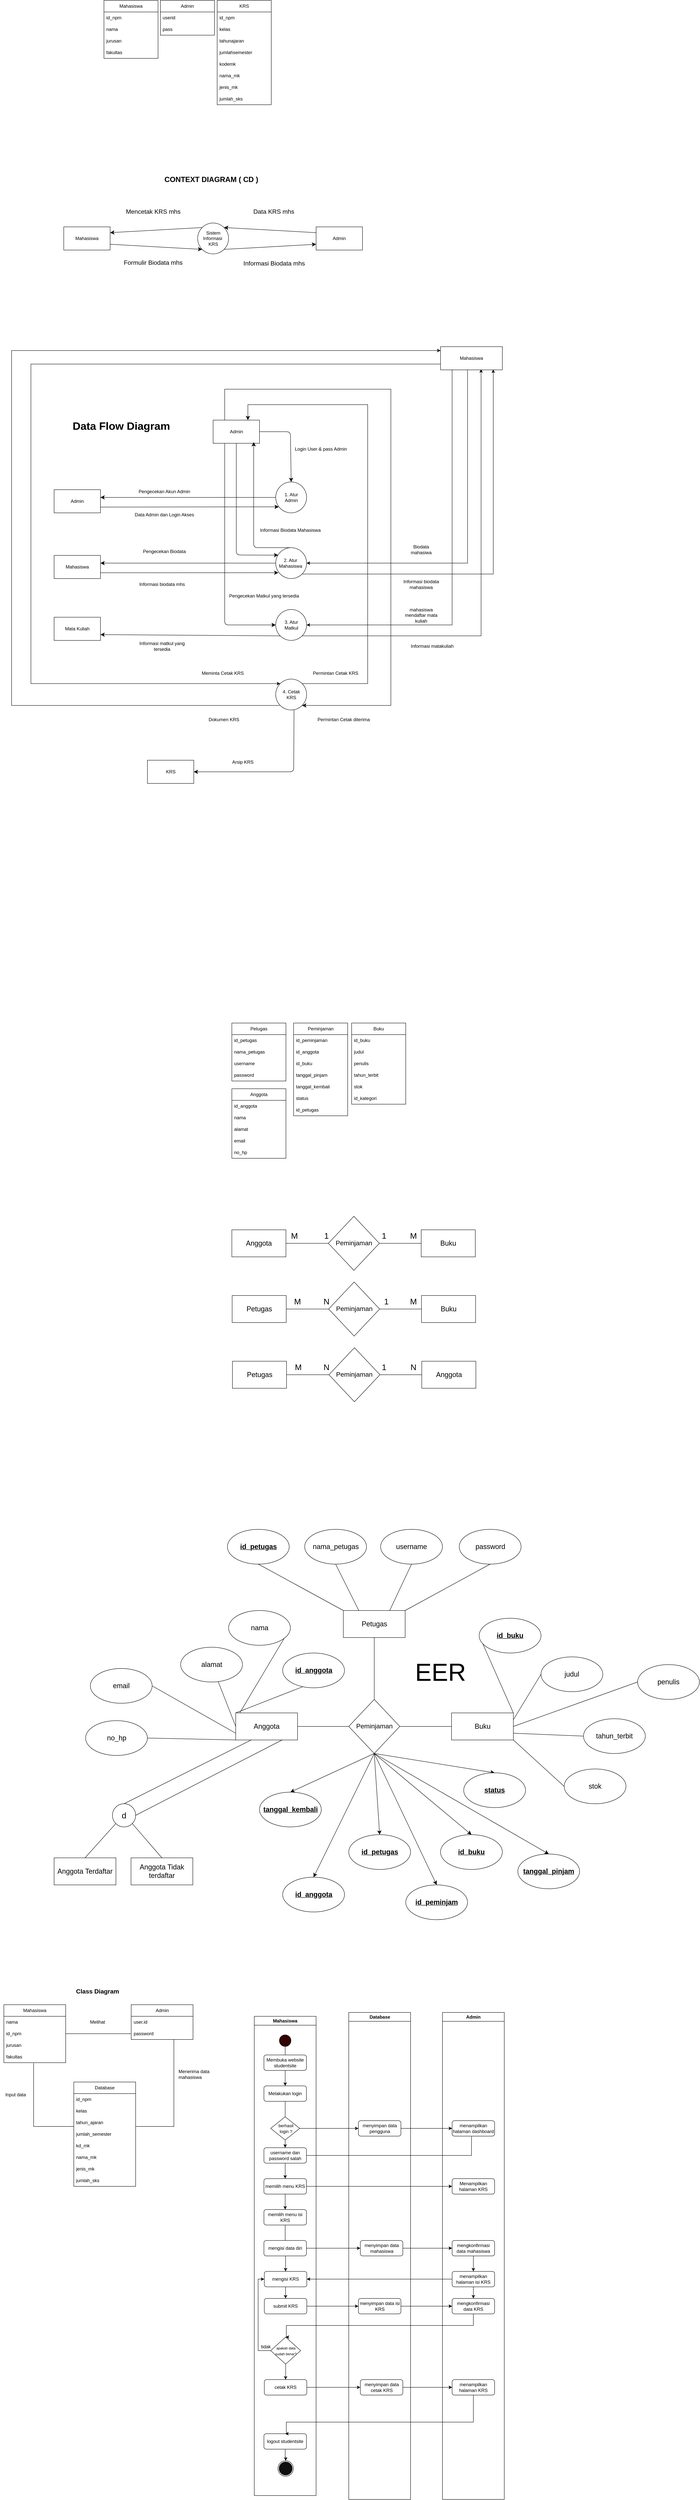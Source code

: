 <mxfile version="26.2.14" pages="2">
  <diagram name="Page-1" id="m8aM6dtleFyoJC6IYVf6">
    <mxGraphModel dx="1264" dy="687" grid="1" gridSize="10" guides="1" tooltips="1" connect="1" arrows="1" fold="1" page="0" pageScale="1" pageWidth="850" pageHeight="1100" math="0" shadow="0">
      <root>
        <mxCell id="0" />
        <mxCell id="1" parent="0" />
        <mxCell id="wPr815SkSwhtlgaT7PUA-1" value="Mahasiswa" style="swimlane;fontStyle=0;childLayout=stackLayout;horizontal=1;startSize=30;horizontalStack=0;resizeParent=1;resizeParentMax=0;resizeLast=0;collapsible=1;marginBottom=0;whiteSpace=wrap;html=1;" parent="1" vertex="1">
          <mxGeometry x="129" y="74" width="140" height="150" as="geometry">
            <mxRectangle x="129" y="74" width="95" height="30" as="alternateBounds" />
          </mxGeometry>
        </mxCell>
        <mxCell id="wPr815SkSwhtlgaT7PUA-2" value="id_npm" style="text;strokeColor=none;fillColor=none;align=left;verticalAlign=middle;spacingLeft=4;spacingRight=4;overflow=hidden;points=[[0,0.5],[1,0.5]];portConstraint=eastwest;rotatable=0;whiteSpace=wrap;html=1;" parent="wPr815SkSwhtlgaT7PUA-1" vertex="1">
          <mxGeometry y="30" width="140" height="30" as="geometry" />
        </mxCell>
        <mxCell id="wPr815SkSwhtlgaT7PUA-3" value="nama" style="text;strokeColor=none;fillColor=none;align=left;verticalAlign=middle;spacingLeft=4;spacingRight=4;overflow=hidden;points=[[0,0.5],[1,0.5]];portConstraint=eastwest;rotatable=0;whiteSpace=wrap;html=1;" parent="wPr815SkSwhtlgaT7PUA-1" vertex="1">
          <mxGeometry y="60" width="140" height="30" as="geometry" />
        </mxCell>
        <mxCell id="wPr815SkSwhtlgaT7PUA-4" value="jurusan" style="text;strokeColor=none;fillColor=none;align=left;verticalAlign=middle;spacingLeft=4;spacingRight=4;overflow=hidden;points=[[0,0.5],[1,0.5]];portConstraint=eastwest;rotatable=0;whiteSpace=wrap;html=1;" parent="wPr815SkSwhtlgaT7PUA-1" vertex="1">
          <mxGeometry y="90" width="140" height="30" as="geometry" />
        </mxCell>
        <mxCell id="wPr815SkSwhtlgaT7PUA-5" value="fakultas" style="text;strokeColor=none;fillColor=none;align=left;verticalAlign=middle;spacingLeft=4;spacingRight=4;overflow=hidden;points=[[0,0.5],[1,0.5]];portConstraint=eastwest;rotatable=0;whiteSpace=wrap;html=1;" parent="wPr815SkSwhtlgaT7PUA-1" vertex="1">
          <mxGeometry y="120" width="140" height="30" as="geometry" />
        </mxCell>
        <mxCell id="wPr815SkSwhtlgaT7PUA-6" value="Admin" style="swimlane;fontStyle=0;childLayout=stackLayout;horizontal=1;startSize=30;horizontalStack=0;resizeParent=1;resizeParentMax=0;resizeLast=0;collapsible=1;marginBottom=0;whiteSpace=wrap;html=1;" parent="1" vertex="1">
          <mxGeometry x="275" y="74" width="140" height="90" as="geometry">
            <mxRectangle x="275" y="74" width="95" height="30" as="alternateBounds" />
          </mxGeometry>
        </mxCell>
        <mxCell id="wPr815SkSwhtlgaT7PUA-7" value="userid" style="text;strokeColor=none;fillColor=none;align=left;verticalAlign=middle;spacingLeft=4;spacingRight=4;overflow=hidden;points=[[0,0.5],[1,0.5]];portConstraint=eastwest;rotatable=0;whiteSpace=wrap;html=1;" parent="wPr815SkSwhtlgaT7PUA-6" vertex="1">
          <mxGeometry y="30" width="140" height="30" as="geometry" />
        </mxCell>
        <mxCell id="wPr815SkSwhtlgaT7PUA-8" value="pass" style="text;strokeColor=none;fillColor=none;align=left;verticalAlign=middle;spacingLeft=4;spacingRight=4;overflow=hidden;points=[[0,0.5],[1,0.5]];portConstraint=eastwest;rotatable=0;whiteSpace=wrap;html=1;" parent="wPr815SkSwhtlgaT7PUA-6" vertex="1">
          <mxGeometry y="60" width="140" height="30" as="geometry" />
        </mxCell>
        <mxCell id="wPr815SkSwhtlgaT7PUA-11" value="KRS" style="swimlane;fontStyle=0;childLayout=stackLayout;horizontal=1;startSize=30;horizontalStack=0;resizeParent=1;resizeParentMax=0;resizeLast=0;collapsible=1;marginBottom=0;whiteSpace=wrap;html=1;" parent="1" vertex="1">
          <mxGeometry x="422" y="74" width="140" height="270" as="geometry">
            <mxRectangle x="422" y="74" width="95" height="30" as="alternateBounds" />
          </mxGeometry>
        </mxCell>
        <mxCell id="wPr815SkSwhtlgaT7PUA-12" value="id_npm" style="text;strokeColor=none;fillColor=none;align=left;verticalAlign=middle;spacingLeft=4;spacingRight=4;overflow=hidden;points=[[0,0.5],[1,0.5]];portConstraint=eastwest;rotatable=0;whiteSpace=wrap;html=1;" parent="wPr815SkSwhtlgaT7PUA-11" vertex="1">
          <mxGeometry y="30" width="140" height="30" as="geometry" />
        </mxCell>
        <mxCell id="wPr815SkSwhtlgaT7PUA-13" value="kelas" style="text;strokeColor=none;fillColor=none;align=left;verticalAlign=middle;spacingLeft=4;spacingRight=4;overflow=hidden;points=[[0,0.5],[1,0.5]];portConstraint=eastwest;rotatable=0;whiteSpace=wrap;html=1;" parent="wPr815SkSwhtlgaT7PUA-11" vertex="1">
          <mxGeometry y="60" width="140" height="30" as="geometry" />
        </mxCell>
        <mxCell id="wPr815SkSwhtlgaT7PUA-15" value="tahunajaran" style="text;strokeColor=none;fillColor=none;align=left;verticalAlign=middle;spacingLeft=4;spacingRight=4;overflow=hidden;points=[[0,0.5],[1,0.5]];portConstraint=eastwest;rotatable=0;whiteSpace=wrap;html=1;" parent="wPr815SkSwhtlgaT7PUA-11" vertex="1">
          <mxGeometry y="90" width="140" height="30" as="geometry" />
        </mxCell>
        <mxCell id="wPr815SkSwhtlgaT7PUA-16" value="jumlahsemester" style="text;strokeColor=none;fillColor=none;align=left;verticalAlign=middle;spacingLeft=4;spacingRight=4;overflow=hidden;points=[[0,0.5],[1,0.5]];portConstraint=eastwest;rotatable=0;whiteSpace=wrap;html=1;" parent="wPr815SkSwhtlgaT7PUA-11" vertex="1">
          <mxGeometry y="120" width="140" height="30" as="geometry" />
        </mxCell>
        <mxCell id="wPr815SkSwhtlgaT7PUA-17" value="kodemk" style="text;strokeColor=none;fillColor=none;align=left;verticalAlign=middle;spacingLeft=4;spacingRight=4;overflow=hidden;points=[[0,0.5],[1,0.5]];portConstraint=eastwest;rotatable=0;whiteSpace=wrap;html=1;" parent="wPr815SkSwhtlgaT7PUA-11" vertex="1">
          <mxGeometry y="150" width="140" height="30" as="geometry" />
        </mxCell>
        <mxCell id="wPr815SkSwhtlgaT7PUA-18" value="nama_mk" style="text;strokeColor=none;fillColor=none;align=left;verticalAlign=middle;spacingLeft=4;spacingRight=4;overflow=hidden;points=[[0,0.5],[1,0.5]];portConstraint=eastwest;rotatable=0;whiteSpace=wrap;html=1;" parent="wPr815SkSwhtlgaT7PUA-11" vertex="1">
          <mxGeometry y="180" width="140" height="30" as="geometry" />
        </mxCell>
        <mxCell id="wPr815SkSwhtlgaT7PUA-19" value="jenis_mk" style="text;strokeColor=none;fillColor=none;align=left;verticalAlign=middle;spacingLeft=4;spacingRight=4;overflow=hidden;points=[[0,0.5],[1,0.5]];portConstraint=eastwest;rotatable=0;whiteSpace=wrap;html=1;" parent="wPr815SkSwhtlgaT7PUA-11" vertex="1">
          <mxGeometry y="210" width="140" height="30" as="geometry" />
        </mxCell>
        <mxCell id="wPr815SkSwhtlgaT7PUA-20" value="jumlah_sks" style="text;strokeColor=none;fillColor=none;align=left;verticalAlign=middle;spacingLeft=4;spacingRight=4;overflow=hidden;points=[[0,0.5],[1,0.5]];portConstraint=eastwest;rotatable=0;whiteSpace=wrap;html=1;" parent="wPr815SkSwhtlgaT7PUA-11" vertex="1">
          <mxGeometry y="240" width="140" height="30" as="geometry" />
        </mxCell>
        <mxCell id="wPr815SkSwhtlgaT7PUA-29" style="edgeStyle=none;curved=1;rounded=0;orthogonalLoop=1;jettySize=auto;html=1;exitX=0;exitY=0.25;exitDx=0;exitDy=0;entryX=1;entryY=0;entryDx=0;entryDy=0;fontSize=12;startSize=8;endSize=8;" parent="1" source="wPr815SkSwhtlgaT7PUA-22" target="wPr815SkSwhtlgaT7PUA-24" edge="1">
          <mxGeometry relative="1" as="geometry" />
        </mxCell>
        <mxCell id="wPr815SkSwhtlgaT7PUA-22" value="Admin" style="rounded=0;whiteSpace=wrap;html=1;" parent="1" vertex="1">
          <mxGeometry x="678" y="660" width="120" height="60" as="geometry" />
        </mxCell>
        <mxCell id="wPr815SkSwhtlgaT7PUA-30" style="edgeStyle=none;curved=1;rounded=0;orthogonalLoop=1;jettySize=auto;html=1;exitX=1;exitY=0.75;exitDx=0;exitDy=0;entryX=0;entryY=1;entryDx=0;entryDy=0;fontSize=12;startSize=8;endSize=8;" parent="1" source="wPr815SkSwhtlgaT7PUA-23" target="wPr815SkSwhtlgaT7PUA-24" edge="1">
          <mxGeometry relative="1" as="geometry" />
        </mxCell>
        <mxCell id="wPr815SkSwhtlgaT7PUA-23" value="Mahasiswa" style="rounded=0;whiteSpace=wrap;html=1;" parent="1" vertex="1">
          <mxGeometry x="25" y="660" width="120" height="60" as="geometry" />
        </mxCell>
        <mxCell id="wPr815SkSwhtlgaT7PUA-28" style="edgeStyle=none;curved=1;rounded=0;orthogonalLoop=1;jettySize=auto;html=1;exitX=1;exitY=1;exitDx=0;exitDy=0;entryX=0;entryY=0.75;entryDx=0;entryDy=0;fontSize=12;startSize=8;endSize=8;" parent="1" source="wPr815SkSwhtlgaT7PUA-24" target="wPr815SkSwhtlgaT7PUA-22" edge="1">
          <mxGeometry relative="1" as="geometry" />
        </mxCell>
        <mxCell id="wPr815SkSwhtlgaT7PUA-31" style="edgeStyle=none;curved=1;rounded=0;orthogonalLoop=1;jettySize=auto;html=1;exitX=0;exitY=0;exitDx=0;exitDy=0;entryX=1;entryY=0.25;entryDx=0;entryDy=0;fontSize=12;startSize=8;endSize=8;" parent="1" source="wPr815SkSwhtlgaT7PUA-24" target="wPr815SkSwhtlgaT7PUA-23" edge="1">
          <mxGeometry relative="1" as="geometry" />
        </mxCell>
        <mxCell id="wPr815SkSwhtlgaT7PUA-24" value="Sistem Informasi&amp;nbsp;&lt;div&gt;KRS&lt;/div&gt;" style="ellipse;whiteSpace=wrap;html=1;aspect=fixed;" parent="1" vertex="1">
          <mxGeometry x="371.5" y="650" width="80" height="80" as="geometry" />
        </mxCell>
        <mxCell id="wPr815SkSwhtlgaT7PUA-26" value="Formulir Biodata mhs" style="text;html=1;align=center;verticalAlign=middle;resizable=0;points=[];autosize=1;strokeColor=none;fillColor=none;fontSize=16;" parent="1" vertex="1">
          <mxGeometry x="171" y="736" width="170" height="31" as="geometry" />
        </mxCell>
        <mxCell id="wPr815SkSwhtlgaT7PUA-32" value="Informasi Biodata mhs" style="text;html=1;align=center;verticalAlign=middle;resizable=0;points=[];autosize=1;strokeColor=none;fillColor=none;fontSize=16;" parent="1" vertex="1">
          <mxGeometry x="480" y="738" width="177" height="31" as="geometry" />
        </mxCell>
        <mxCell id="wPr815SkSwhtlgaT7PUA-33" value="Data KRS mhs" style="text;html=1;align=center;verticalAlign=middle;resizable=0;points=[];autosize=1;strokeColor=none;fillColor=none;fontSize=16;" parent="1" vertex="1">
          <mxGeometry x="506" y="604" width="124" height="31" as="geometry" />
        </mxCell>
        <mxCell id="wPr815SkSwhtlgaT7PUA-34" value="Mencetak KRS mhs" style="text;html=1;align=center;verticalAlign=middle;resizable=0;points=[];autosize=1;strokeColor=none;fillColor=none;fontSize=16;" parent="1" vertex="1">
          <mxGeometry x="176.5" y="604" width="159" height="31" as="geometry" />
        </mxCell>
        <mxCell id="wPr815SkSwhtlgaT7PUA-35" value="&lt;b&gt;CONTEXT DIAGRAM ( CD )&lt;/b&gt;" style="text;html=1;align=center;verticalAlign=middle;whiteSpace=wrap;rounded=0;fontSize=19;" parent="1" vertex="1">
          <mxGeometry x="264.75" y="490" width="284" height="95" as="geometry" />
        </mxCell>
        <mxCell id="wPr815SkSwhtlgaT7PUA-36" value="&lt;b&gt;Data Flow Diagram&lt;/b&gt;" style="text;strokeColor=none;fillColor=none;html=1;align=center;verticalAlign=middle;whiteSpace=wrap;rounded=0;fontSize=28;" parent="1" vertex="1">
          <mxGeometry x="20" y="1160" width="307.5" height="30" as="geometry" />
        </mxCell>
        <mxCell id="mlYaYbqaul2ydigR0Ifn-11" style="edgeStyle=none;curved=0;rounded=1;orthogonalLoop=1;jettySize=auto;html=1;fontSize=12;startSize=8;endSize=8;entryX=0.5;entryY=0;entryDx=0;entryDy=0;" parent="1" source="mlYaYbqaul2ydigR0Ifn-1" target="mlYaYbqaul2ydigR0Ifn-2" edge="1">
          <mxGeometry relative="1" as="geometry">
            <mxPoint x="611.5" y="1189.0" as="targetPoint" />
            <Array as="points">
              <mxPoint x="611.5" y="1190" />
            </Array>
          </mxGeometry>
        </mxCell>
        <mxCell id="mlYaYbqaul2ydigR0Ifn-33" style="edgeStyle=none;curved=0;rounded=1;orthogonalLoop=1;jettySize=auto;html=1;exitX=0.25;exitY=1;exitDx=0;exitDy=0;entryX=0;entryY=0.5;entryDx=0;entryDy=0;fontSize=12;startSize=8;endSize=8;" parent="1" source="mlYaYbqaul2ydigR0Ifn-1" target="mlYaYbqaul2ydigR0Ifn-27" edge="1">
          <mxGeometry relative="1" as="geometry">
            <Array as="points">
              <mxPoint x="441.5" y="1690" />
            </Array>
          </mxGeometry>
        </mxCell>
        <mxCell id="mlYaYbqaul2ydigR0Ifn-39" style="edgeStyle=orthogonalEdgeStyle;rounded=0;orthogonalLoop=1;jettySize=auto;html=1;exitX=0.25;exitY=0;exitDx=0;exitDy=0;entryX=1;entryY=1;entryDx=0;entryDy=0;fontSize=12;startSize=8;endSize=8;" parent="1" source="mlYaYbqaul2ydigR0Ifn-1" target="mlYaYbqaul2ydigR0Ifn-35" edge="1">
          <mxGeometry relative="1" as="geometry">
            <Array as="points">
              <mxPoint x="441.5" y="1080" />
              <mxPoint x="871.5" y="1080" />
              <mxPoint x="871.5" y="1898" />
            </Array>
          </mxGeometry>
        </mxCell>
        <mxCell id="mlYaYbqaul2ydigR0Ifn-1" value="Admin" style="rounded=0;whiteSpace=wrap;html=1;" parent="1" vertex="1">
          <mxGeometry x="411.5" y="1160" width="120" height="60" as="geometry" />
        </mxCell>
        <mxCell id="mlYaYbqaul2ydigR0Ifn-10" style="edgeStyle=none;curved=1;rounded=0;orthogonalLoop=1;jettySize=auto;html=1;fontSize=12;startSize=8;endSize=8;entryX=1;entryY=0.333;entryDx=0;entryDy=0;entryPerimeter=0;" parent="1" source="mlYaYbqaul2ydigR0Ifn-2" target="mlYaYbqaul2ydigR0Ifn-6" edge="1">
          <mxGeometry relative="1" as="geometry">
            <mxPoint x="351.5" y="1360" as="targetPoint" />
          </mxGeometry>
        </mxCell>
        <mxCell id="mlYaYbqaul2ydigR0Ifn-2" value="" style="ellipse;whiteSpace=wrap;html=1;aspect=fixed;" parent="1" vertex="1">
          <mxGeometry x="573.5" y="1320" width="80" height="80" as="geometry" />
        </mxCell>
        <mxCell id="mlYaYbqaul2ydigR0Ifn-6" value="Admin" style="rounded=0;whiteSpace=wrap;html=1;" parent="1" vertex="1">
          <mxGeometry y="1340" width="120" height="60" as="geometry" />
        </mxCell>
        <mxCell id="mlYaYbqaul2ydigR0Ifn-9" style="edgeStyle=none;curved=1;rounded=0;orthogonalLoop=1;jettySize=auto;html=1;exitX=1;exitY=0.75;exitDx=0;exitDy=0;entryX=0.099;entryY=0.805;entryDx=0;entryDy=0;entryPerimeter=0;fontSize=12;startSize=8;endSize=8;" parent="1" source="mlYaYbqaul2ydigR0Ifn-6" target="mlYaYbqaul2ydigR0Ifn-2" edge="1">
          <mxGeometry relative="1" as="geometry" />
        </mxCell>
        <mxCell id="mlYaYbqaul2ydigR0Ifn-12" value="Login User &amp;amp; pass Admin" style="text;html=1;align=center;verticalAlign=middle;whiteSpace=wrap;rounded=0;" parent="1" vertex="1">
          <mxGeometry x="591.5" y="1220" width="196.5" height="30" as="geometry" />
        </mxCell>
        <mxCell id="mlYaYbqaul2ydigR0Ifn-13" value="1. Atur Admin" style="text;html=1;align=center;verticalAlign=middle;whiteSpace=wrap;rounded=0;" parent="1" vertex="1">
          <mxGeometry x="583.5" y="1345" width="60" height="30" as="geometry" />
        </mxCell>
        <mxCell id="mlYaYbqaul2ydigR0Ifn-14" value="Pengecekan Akun Admin" style="text;html=1;align=center;verticalAlign=middle;whiteSpace=wrap;rounded=0;" parent="1" vertex="1">
          <mxGeometry x="211" y="1330" width="148.5" height="30" as="geometry" />
        </mxCell>
        <mxCell id="mlYaYbqaul2ydigR0Ifn-15" value="Data Admin dan Login Akses" style="text;html=1;align=center;verticalAlign=middle;whiteSpace=wrap;rounded=0;" parent="1" vertex="1">
          <mxGeometry x="199" y="1390" width="172.5" height="30" as="geometry" />
        </mxCell>
        <mxCell id="mlYaYbqaul2ydigR0Ifn-24" style="edgeStyle=none;curved=0;rounded=1;orthogonalLoop=1;jettySize=auto;html=1;exitX=0.5;exitY=0;exitDx=0;exitDy=0;fontSize=12;startSize=8;endSize=8;entryX=0.875;entryY=0.95;entryDx=0;entryDy=0;entryPerimeter=0;" parent="1" source="mlYaYbqaul2ydigR0Ifn-16" target="mlYaYbqaul2ydigR0Ifn-1" edge="1">
          <mxGeometry relative="1" as="geometry">
            <mxPoint x="531.5" y="1502" as="targetPoint" />
            <Array as="points">
              <mxPoint x="516.5" y="1490" />
            </Array>
          </mxGeometry>
        </mxCell>
        <mxCell id="srYLTzpqTTpHwPgimwyO-12" style="edgeStyle=orthogonalEdgeStyle;rounded=0;orthogonalLoop=1;jettySize=auto;html=1;exitX=1;exitY=1;exitDx=0;exitDy=0;entryX=0.853;entryY=0.983;entryDx=0;entryDy=0;entryPerimeter=0;" parent="1" source="mlYaYbqaul2ydigR0Ifn-16" target="srYLTzpqTTpHwPgimwyO-4" edge="1">
          <mxGeometry relative="1" as="geometry">
            <mxPoint x="1140" y="1560" as="targetPoint" />
          </mxGeometry>
        </mxCell>
        <mxCell id="mlYaYbqaul2ydigR0Ifn-16" value="" style="ellipse;whiteSpace=wrap;html=1;aspect=fixed;" parent="1" vertex="1">
          <mxGeometry x="573.5" y="1490" width="80" height="80" as="geometry" />
        </mxCell>
        <mxCell id="mlYaYbqaul2ydigR0Ifn-17" value="2. Atur Mahasiswa" style="text;html=1;align=center;verticalAlign=middle;whiteSpace=wrap;rounded=0;" parent="1" vertex="1">
          <mxGeometry x="581.5" y="1515" width="60" height="30" as="geometry" />
        </mxCell>
        <mxCell id="mlYaYbqaul2ydigR0Ifn-18" value="Mahasiswa" style="rounded=0;whiteSpace=wrap;html=1;" parent="1" vertex="1">
          <mxGeometry y="1510" width="120" height="60" as="geometry" />
        </mxCell>
        <mxCell id="mlYaYbqaul2ydigR0Ifn-20" style="edgeStyle=none;curved=1;rounded=0;orthogonalLoop=1;jettySize=auto;html=1;entryX=1;entryY=0.333;entryDx=0;entryDy=0;entryPerimeter=0;fontSize=12;startSize=8;endSize=8;" parent="1" source="mlYaYbqaul2ydigR0Ifn-16" target="mlYaYbqaul2ydigR0Ifn-18" edge="1">
          <mxGeometry relative="1" as="geometry" />
        </mxCell>
        <mxCell id="mlYaYbqaul2ydigR0Ifn-21" style="edgeStyle=none;curved=1;rounded=0;orthogonalLoop=1;jettySize=auto;html=1;exitX=1;exitY=0.75;exitDx=0;exitDy=0;fontSize=12;startSize=8;endSize=8;entryX=0.085;entryY=0.81;entryDx=0;entryDy=0;entryPerimeter=0;" parent="1" source="mlYaYbqaul2ydigR0Ifn-18" target="mlYaYbqaul2ydigR0Ifn-16" edge="1">
          <mxGeometry relative="1" as="geometry" />
        </mxCell>
        <mxCell id="mlYaYbqaul2ydigR0Ifn-22" value="Pengecekan Biodata" style="text;html=1;align=center;verticalAlign=middle;whiteSpace=wrap;rounded=0;" parent="1" vertex="1">
          <mxGeometry x="211" y="1485" width="148.5" height="30" as="geometry" />
        </mxCell>
        <mxCell id="mlYaYbqaul2ydigR0Ifn-23" value="Informasi biodata mhs" style="text;html=1;align=center;verticalAlign=middle;whiteSpace=wrap;rounded=0;" parent="1" vertex="1">
          <mxGeometry x="205" y="1570" width="148.5" height="30" as="geometry" />
        </mxCell>
        <mxCell id="mlYaYbqaul2ydigR0Ifn-26" style="edgeStyle=none;curved=0;rounded=1;orthogonalLoop=1;jettySize=auto;html=1;entryX=0.079;entryY=0.242;entryDx=0;entryDy=0;entryPerimeter=0;fontSize=12;startSize=8;endSize=8;" parent="1" source="mlYaYbqaul2ydigR0Ifn-1" target="mlYaYbqaul2ydigR0Ifn-16" edge="1">
          <mxGeometry relative="1" as="geometry">
            <Array as="points">
              <mxPoint x="471.5" y="1509" />
            </Array>
          </mxGeometry>
        </mxCell>
        <mxCell id="mlYaYbqaul2ydigR0Ifn-30" style="edgeStyle=none;curved=1;rounded=0;orthogonalLoop=1;jettySize=auto;html=1;exitX=0;exitY=1;exitDx=0;exitDy=0;entryX=1;entryY=0.75;entryDx=0;entryDy=0;fontSize=12;startSize=8;endSize=8;" parent="1" source="mlYaYbqaul2ydigR0Ifn-27" target="mlYaYbqaul2ydigR0Ifn-29" edge="1">
          <mxGeometry relative="1" as="geometry" />
        </mxCell>
        <mxCell id="srYLTzpqTTpHwPgimwyO-13" style="edgeStyle=orthogonalEdgeStyle;rounded=0;orthogonalLoop=1;jettySize=auto;html=1;exitX=1;exitY=1;exitDx=0;exitDy=0;entryX=0.656;entryY=0.971;entryDx=0;entryDy=0;entryPerimeter=0;" parent="1" source="mlYaYbqaul2ydigR0Ifn-27" target="srYLTzpqTTpHwPgimwyO-4" edge="1">
          <mxGeometry relative="1" as="geometry">
            <mxPoint x="1100" y="1717.75" as="targetPoint" />
          </mxGeometry>
        </mxCell>
        <mxCell id="mlYaYbqaul2ydigR0Ifn-27" value="" style="ellipse;whiteSpace=wrap;html=1;aspect=fixed;" parent="1" vertex="1">
          <mxGeometry x="573.5" y="1650" width="80" height="80" as="geometry" />
        </mxCell>
        <mxCell id="mlYaYbqaul2ydigR0Ifn-28" value="3. Atur Matkul" style="text;html=1;align=center;verticalAlign=middle;whiteSpace=wrap;rounded=0;" parent="1" vertex="1">
          <mxGeometry x="583.5" y="1675" width="60" height="30" as="geometry" />
        </mxCell>
        <mxCell id="mlYaYbqaul2ydigR0Ifn-29" value="Mata Kuliah" style="rounded=0;whiteSpace=wrap;html=1;" parent="1" vertex="1">
          <mxGeometry y="1670" width="120" height="60" as="geometry" />
        </mxCell>
        <mxCell id="mlYaYbqaul2ydigR0Ifn-31" value="Informasi matkul yang tersedia" style="text;html=1;align=center;verticalAlign=middle;whiteSpace=wrap;rounded=0;" parent="1" vertex="1">
          <mxGeometry x="205" y="1730" width="148.5" height="30" as="geometry" />
        </mxCell>
        <mxCell id="mlYaYbqaul2ydigR0Ifn-32" value="Informasi Biodata Mahasiswa" style="text;html=1;align=center;verticalAlign=middle;whiteSpace=wrap;rounded=0;" parent="1" vertex="1">
          <mxGeometry x="513.25" y="1430" width="196.5" height="30" as="geometry" />
        </mxCell>
        <mxCell id="mlYaYbqaul2ydigR0Ifn-34" value="Pengecekan Matkul yang tersedia" style="text;html=1;align=center;verticalAlign=middle;whiteSpace=wrap;rounded=0;" parent="1" vertex="1">
          <mxGeometry x="445" y="1600" width="196.5" height="30" as="geometry" />
        </mxCell>
        <mxCell id="mlYaYbqaul2ydigR0Ifn-38" style="edgeStyle=orthogonalEdgeStyle;rounded=0;orthogonalLoop=1;jettySize=auto;html=1;exitX=1;exitY=0;exitDx=0;exitDy=0;entryX=0.75;entryY=0;entryDx=0;entryDy=0;fontSize=12;startSize=8;endSize=8;" parent="1" source="mlYaYbqaul2ydigR0Ifn-35" target="mlYaYbqaul2ydigR0Ifn-1" edge="1">
          <mxGeometry relative="1" as="geometry">
            <Array as="points">
              <mxPoint x="811.5" y="1842" />
              <mxPoint x="811.5" y="1120" />
              <mxPoint x="501.5" y="1120" />
            </Array>
          </mxGeometry>
        </mxCell>
        <mxCell id="mlYaYbqaul2ydigR0Ifn-43" style="edgeStyle=none;curved=0;rounded=1;orthogonalLoop=1;jettySize=auto;html=1;entryX=1;entryY=0.5;entryDx=0;entryDy=0;fontSize=12;startSize=8;endSize=8;exitX=0.593;exitY=0.997;exitDx=0;exitDy=0;exitPerimeter=0;" parent="1" source="mlYaYbqaul2ydigR0Ifn-35" target="mlYaYbqaul2ydigR0Ifn-42" edge="1">
          <mxGeometry relative="1" as="geometry">
            <mxPoint x="621.5" y="1911" as="sourcePoint" />
            <Array as="points">
              <mxPoint x="620" y="2070" />
            </Array>
          </mxGeometry>
        </mxCell>
        <mxCell id="srYLTzpqTTpHwPgimwyO-5" style="edgeStyle=orthogonalEdgeStyle;rounded=0;orthogonalLoop=1;jettySize=auto;html=1;exitX=0;exitY=1;exitDx=0;exitDy=0;entryX=0;entryY=0.167;entryDx=0;entryDy=0;entryPerimeter=0;" parent="1" target="srYLTzpqTTpHwPgimwyO-4" edge="1">
          <mxGeometry relative="1" as="geometry">
            <mxPoint x="-281.72" y="1090" as="targetPoint" />
            <mxPoint x="583.496" y="1898.284" as="sourcePoint" />
            <Array as="points">
              <mxPoint x="-110" y="1898" />
              <mxPoint x="-110" y="980" />
            </Array>
          </mxGeometry>
        </mxCell>
        <mxCell id="mlYaYbqaul2ydigR0Ifn-35" value="" style="ellipse;whiteSpace=wrap;html=1;aspect=fixed;" parent="1" vertex="1">
          <mxGeometry x="573.5" y="1830" width="80" height="80" as="geometry" />
        </mxCell>
        <mxCell id="mlYaYbqaul2ydigR0Ifn-36" value="4. Cetak KRS" style="text;html=1;align=center;verticalAlign=middle;whiteSpace=wrap;rounded=0;" parent="1" vertex="1">
          <mxGeometry x="583.5" y="1855" width="60" height="30" as="geometry" />
        </mxCell>
        <mxCell id="mlYaYbqaul2ydigR0Ifn-40" value="Permintan Cetak diterima" style="text;html=1;align=center;verticalAlign=middle;whiteSpace=wrap;rounded=0;" parent="1" vertex="1">
          <mxGeometry x="675.25" y="1920" width="148.5" height="30" as="geometry" />
        </mxCell>
        <mxCell id="mlYaYbqaul2ydigR0Ifn-41" value="Permintan Cetak KRS" style="text;html=1;align=center;verticalAlign=middle;whiteSpace=wrap;rounded=0;" parent="1" vertex="1">
          <mxGeometry x="653.5" y="1800" width="148.5" height="30" as="geometry" />
        </mxCell>
        <mxCell id="mlYaYbqaul2ydigR0Ifn-42" value="KRS" style="rounded=0;whiteSpace=wrap;html=1;" parent="1" vertex="1">
          <mxGeometry x="241.5" y="2040" width="120" height="60" as="geometry" />
        </mxCell>
        <mxCell id="mlYaYbqaul2ydigR0Ifn-44" value="Arsip KRS" style="text;html=1;align=center;verticalAlign=middle;whiteSpace=wrap;rounded=0;" parent="1" vertex="1">
          <mxGeometry x="413.5" y="2030" width="148.5" height="30" as="geometry" />
        </mxCell>
        <mxCell id="srYLTzpqTTpHwPgimwyO-6" style="edgeStyle=orthogonalEdgeStyle;rounded=0;orthogonalLoop=1;jettySize=auto;html=1;exitX=0;exitY=0.75;exitDx=0;exitDy=0;entryX=0;entryY=0;entryDx=0;entryDy=0;" parent="1" source="srYLTzpqTTpHwPgimwyO-4" target="mlYaYbqaul2ydigR0Ifn-35" edge="1">
          <mxGeometry relative="1" as="geometry">
            <mxPoint x="-290" y="1860" as="targetPoint" />
            <Array as="points">
              <mxPoint x="-60" y="1015" />
              <mxPoint x="-60" y="1842" />
            </Array>
          </mxGeometry>
        </mxCell>
        <mxCell id="srYLTzpqTTpHwPgimwyO-15" style="edgeStyle=orthogonalEdgeStyle;rounded=0;orthogonalLoop=1;jettySize=auto;html=1;exitX=0.5;exitY=1;exitDx=0;exitDy=0;entryX=1;entryY=0.5;entryDx=0;entryDy=0;" parent="1" source="srYLTzpqTTpHwPgimwyO-4" target="mlYaYbqaul2ydigR0Ifn-16" edge="1">
          <mxGeometry relative="1" as="geometry">
            <mxPoint x="1080" y="1520" as="targetPoint" />
            <Array as="points">
              <mxPoint x="1070" y="1030" />
              <mxPoint x="1070" y="1530" />
            </Array>
          </mxGeometry>
        </mxCell>
        <mxCell id="srYLTzpqTTpHwPgimwyO-16" style="edgeStyle=orthogonalEdgeStyle;rounded=0;orthogonalLoop=1;jettySize=auto;html=1;exitX=0.25;exitY=1;exitDx=0;exitDy=0;entryX=1;entryY=0.5;entryDx=0;entryDy=0;" parent="1" source="srYLTzpqTTpHwPgimwyO-4" target="mlYaYbqaul2ydigR0Ifn-27" edge="1">
          <mxGeometry relative="1" as="geometry">
            <mxPoint x="1040.25" y="1681.25" as="targetPoint" />
            <Array as="points">
              <mxPoint x="1030" y="1030" />
              <mxPoint x="1030" y="1690" />
            </Array>
          </mxGeometry>
        </mxCell>
        <mxCell id="srYLTzpqTTpHwPgimwyO-4" value="Mahasiswa" style="rounded=0;whiteSpace=wrap;html=1;" parent="1" vertex="1">
          <mxGeometry x="1000" y="970" width="160" height="60" as="geometry" />
        </mxCell>
        <mxCell id="srYLTzpqTTpHwPgimwyO-7" value="Meminta Cetak KRS" style="text;html=1;align=center;verticalAlign=middle;whiteSpace=wrap;rounded=0;" parent="1" vertex="1">
          <mxGeometry x="361.5" y="1800" width="148.5" height="30" as="geometry" />
        </mxCell>
        <mxCell id="srYLTzpqTTpHwPgimwyO-8" value="Dokumen KRS" style="text;html=1;align=center;verticalAlign=middle;whiteSpace=wrap;rounded=0;" parent="1" vertex="1">
          <mxGeometry x="364.75" y="1920" width="148.5" height="30" as="geometry" />
        </mxCell>
        <mxCell id="srYLTzpqTTpHwPgimwyO-17" value="Informasi matakuliah" style="text;html=1;align=center;verticalAlign=middle;whiteSpace=wrap;rounded=0;" parent="1" vertex="1">
          <mxGeometry x="880" y="1730" width="196.5" height="30" as="geometry" />
        </mxCell>
        <mxCell id="srYLTzpqTTpHwPgimwyO-18" value="mahasiswa mendaftar mata kuliah" style="text;html=1;align=center;verticalAlign=middle;whiteSpace=wrap;rounded=0;" parent="1" vertex="1">
          <mxGeometry x="900" y="1650" width="100" height="30" as="geometry" />
        </mxCell>
        <mxCell id="srYLTzpqTTpHwPgimwyO-19" value="Biodata mahasiwa" style="text;html=1;align=center;verticalAlign=middle;whiteSpace=wrap;rounded=0;" parent="1" vertex="1">
          <mxGeometry x="900" y="1480" width="100" height="30" as="geometry" />
        </mxCell>
        <mxCell id="srYLTzpqTTpHwPgimwyO-20" value="Informasi biodata mahasiswa" style="text;html=1;align=center;verticalAlign=middle;whiteSpace=wrap;rounded=0;" parent="1" vertex="1">
          <mxGeometry x="900" y="1570" width="100" height="30" as="geometry" />
        </mxCell>
        <mxCell id="YIY799zPQsZaPuYCzbY4-1" value="Anggota" style="swimlane;fontStyle=0;childLayout=stackLayout;horizontal=1;startSize=30;horizontalStack=0;resizeParent=1;resizeParentMax=0;resizeLast=0;collapsible=1;marginBottom=0;whiteSpace=wrap;html=1;" parent="1" vertex="1">
          <mxGeometry x="460" y="2890" width="140" height="180" as="geometry" />
        </mxCell>
        <mxCell id="YIY799zPQsZaPuYCzbY4-2" value="id_anggota" style="text;strokeColor=none;fillColor=none;align=left;verticalAlign=middle;spacingLeft=4;spacingRight=4;overflow=hidden;points=[[0,0.5],[1,0.5]];portConstraint=eastwest;rotatable=0;whiteSpace=wrap;html=1;" parent="YIY799zPQsZaPuYCzbY4-1" vertex="1">
          <mxGeometry y="30" width="140" height="30" as="geometry" />
        </mxCell>
        <mxCell id="YIY799zPQsZaPuYCzbY4-3" value="nama" style="text;strokeColor=none;fillColor=none;align=left;verticalAlign=middle;spacingLeft=4;spacingRight=4;overflow=hidden;points=[[0,0.5],[1,0.5]];portConstraint=eastwest;rotatable=0;whiteSpace=wrap;html=1;" parent="YIY799zPQsZaPuYCzbY4-1" vertex="1">
          <mxGeometry y="60" width="140" height="30" as="geometry" />
        </mxCell>
        <mxCell id="YIY799zPQsZaPuYCzbY4-4" value="alamat" style="text;strokeColor=none;fillColor=none;align=left;verticalAlign=middle;spacingLeft=4;spacingRight=4;overflow=hidden;points=[[0,0.5],[1,0.5]];portConstraint=eastwest;rotatable=0;whiteSpace=wrap;html=1;" parent="YIY799zPQsZaPuYCzbY4-1" vertex="1">
          <mxGeometry y="90" width="140" height="30" as="geometry" />
        </mxCell>
        <mxCell id="YIY799zPQsZaPuYCzbY4-5" value="email" style="text;strokeColor=none;fillColor=none;align=left;verticalAlign=middle;spacingLeft=4;spacingRight=4;overflow=hidden;points=[[0,0.5],[1,0.5]];portConstraint=eastwest;rotatable=0;whiteSpace=wrap;html=1;" parent="YIY799zPQsZaPuYCzbY4-1" vertex="1">
          <mxGeometry y="120" width="140" height="30" as="geometry" />
        </mxCell>
        <mxCell id="YIY799zPQsZaPuYCzbY4-6" value="no_hp" style="text;strokeColor=none;fillColor=none;align=left;verticalAlign=middle;spacingLeft=4;spacingRight=4;overflow=hidden;points=[[0,0.5],[1,0.5]];portConstraint=eastwest;rotatable=0;whiteSpace=wrap;html=1;" parent="YIY799zPQsZaPuYCzbY4-1" vertex="1">
          <mxGeometry y="150" width="140" height="30" as="geometry" />
        </mxCell>
        <mxCell id="YIY799zPQsZaPuYCzbY4-7" value="Peminjaman" style="swimlane;fontStyle=0;childLayout=stackLayout;horizontal=1;startSize=30;horizontalStack=0;resizeParent=1;resizeParentMax=0;resizeLast=0;collapsible=1;marginBottom=0;whiteSpace=wrap;html=1;" parent="1" vertex="1">
          <mxGeometry x="619.75" y="2720" width="140" height="240" as="geometry" />
        </mxCell>
        <mxCell id="YIY799zPQsZaPuYCzbY4-8" value="id_peminjaman" style="text;strokeColor=none;fillColor=none;align=left;verticalAlign=middle;spacingLeft=4;spacingRight=4;overflow=hidden;points=[[0,0.5],[1,0.5]];portConstraint=eastwest;rotatable=0;whiteSpace=wrap;html=1;" parent="YIY799zPQsZaPuYCzbY4-7" vertex="1">
          <mxGeometry y="30" width="140" height="30" as="geometry" />
        </mxCell>
        <mxCell id="YIY799zPQsZaPuYCzbY4-9" value="id_anggota" style="text;strokeColor=none;fillColor=none;align=left;verticalAlign=middle;spacingLeft=4;spacingRight=4;overflow=hidden;points=[[0,0.5],[1,0.5]];portConstraint=eastwest;rotatable=0;whiteSpace=wrap;html=1;" parent="YIY799zPQsZaPuYCzbY4-7" vertex="1">
          <mxGeometry y="60" width="140" height="30" as="geometry" />
        </mxCell>
        <mxCell id="YIY799zPQsZaPuYCzbY4-10" value="id_buku" style="text;strokeColor=none;fillColor=none;align=left;verticalAlign=middle;spacingLeft=4;spacingRight=4;overflow=hidden;points=[[0,0.5],[1,0.5]];portConstraint=eastwest;rotatable=0;whiteSpace=wrap;html=1;" parent="YIY799zPQsZaPuYCzbY4-7" vertex="1">
          <mxGeometry y="90" width="140" height="30" as="geometry" />
        </mxCell>
        <mxCell id="YIY799zPQsZaPuYCzbY4-11" value="tanggal_pinjam" style="text;strokeColor=none;fillColor=none;align=left;verticalAlign=middle;spacingLeft=4;spacingRight=4;overflow=hidden;points=[[0,0.5],[1,0.5]];portConstraint=eastwest;rotatable=0;whiteSpace=wrap;html=1;" parent="YIY799zPQsZaPuYCzbY4-7" vertex="1">
          <mxGeometry y="120" width="140" height="30" as="geometry" />
        </mxCell>
        <mxCell id="YIY799zPQsZaPuYCzbY4-12" value="tanggal_kembali" style="text;strokeColor=none;fillColor=none;align=left;verticalAlign=middle;spacingLeft=4;spacingRight=4;overflow=hidden;points=[[0,0.5],[1,0.5]];portConstraint=eastwest;rotatable=0;whiteSpace=wrap;html=1;" parent="YIY799zPQsZaPuYCzbY4-7" vertex="1">
          <mxGeometry y="150" width="140" height="30" as="geometry" />
        </mxCell>
        <mxCell id="YIY799zPQsZaPuYCzbY4-13" value="&lt;div&gt;status&lt;/div&gt;" style="text;strokeColor=none;fillColor=none;align=left;verticalAlign=middle;spacingLeft=4;spacingRight=4;overflow=hidden;points=[[0,0.5],[1,0.5]];portConstraint=eastwest;rotatable=0;whiteSpace=wrap;html=1;" parent="YIY799zPQsZaPuYCzbY4-7" vertex="1">
          <mxGeometry y="180" width="140" height="30" as="geometry" />
        </mxCell>
        <mxCell id="YIY799zPQsZaPuYCzbY4-14" value="id_petugas" style="text;strokeColor=none;fillColor=none;align=left;verticalAlign=middle;spacingLeft=4;spacingRight=4;overflow=hidden;points=[[0,0.5],[1,0.5]];portConstraint=eastwest;rotatable=0;whiteSpace=wrap;html=1;" parent="YIY799zPQsZaPuYCzbY4-7" vertex="1">
          <mxGeometry y="210" width="140" height="30" as="geometry" />
        </mxCell>
        <mxCell id="YIY799zPQsZaPuYCzbY4-15" value="Petugas" style="swimlane;fontStyle=0;childLayout=stackLayout;horizontal=1;startSize=30;horizontalStack=0;resizeParent=1;resizeParentMax=0;resizeLast=0;collapsible=1;marginBottom=0;whiteSpace=wrap;html=1;" parent="1" vertex="1">
          <mxGeometry x="460" y="2720" width="140" height="150" as="geometry" />
        </mxCell>
        <mxCell id="YIY799zPQsZaPuYCzbY4-16" value="id_petugas" style="text;strokeColor=none;fillColor=none;align=left;verticalAlign=middle;spacingLeft=4;spacingRight=4;overflow=hidden;points=[[0,0.5],[1,0.5]];portConstraint=eastwest;rotatable=0;whiteSpace=wrap;html=1;" parent="YIY799zPQsZaPuYCzbY4-15" vertex="1">
          <mxGeometry y="30" width="140" height="30" as="geometry" />
        </mxCell>
        <mxCell id="YIY799zPQsZaPuYCzbY4-21" value="nama_petugas" style="text;strokeColor=none;fillColor=none;align=left;verticalAlign=middle;spacingLeft=4;spacingRight=4;overflow=hidden;points=[[0,0.5],[1,0.5]];portConstraint=eastwest;rotatable=0;whiteSpace=wrap;html=1;" parent="YIY799zPQsZaPuYCzbY4-15" vertex="1">
          <mxGeometry y="60" width="140" height="30" as="geometry" />
        </mxCell>
        <mxCell id="YIY799zPQsZaPuYCzbY4-17" value="username" style="text;strokeColor=none;fillColor=none;align=left;verticalAlign=middle;spacingLeft=4;spacingRight=4;overflow=hidden;points=[[0,0.5],[1,0.5]];portConstraint=eastwest;rotatable=0;whiteSpace=wrap;html=1;" parent="YIY799zPQsZaPuYCzbY4-15" vertex="1">
          <mxGeometry y="90" width="140" height="30" as="geometry" />
        </mxCell>
        <mxCell id="YIY799zPQsZaPuYCzbY4-18" value="password" style="text;strokeColor=none;fillColor=none;align=left;verticalAlign=middle;spacingLeft=4;spacingRight=4;overflow=hidden;points=[[0,0.5],[1,0.5]];portConstraint=eastwest;rotatable=0;whiteSpace=wrap;html=1;" parent="YIY799zPQsZaPuYCzbY4-15" vertex="1">
          <mxGeometry y="120" width="140" height="30" as="geometry" />
        </mxCell>
        <mxCell id="YIY799zPQsZaPuYCzbY4-22" value="Buku" style="swimlane;fontStyle=0;childLayout=stackLayout;horizontal=1;startSize=30;horizontalStack=0;resizeParent=1;resizeParentMax=0;resizeLast=0;collapsible=1;marginBottom=0;whiteSpace=wrap;html=1;" parent="1" vertex="1">
          <mxGeometry x="770" y="2720" width="140" height="210" as="geometry" />
        </mxCell>
        <mxCell id="YIY799zPQsZaPuYCzbY4-23" value="id_buku" style="text;strokeColor=none;fillColor=none;align=left;verticalAlign=middle;spacingLeft=4;spacingRight=4;overflow=hidden;points=[[0,0.5],[1,0.5]];portConstraint=eastwest;rotatable=0;whiteSpace=wrap;html=1;" parent="YIY799zPQsZaPuYCzbY4-22" vertex="1">
          <mxGeometry y="30" width="140" height="30" as="geometry" />
        </mxCell>
        <mxCell id="YIY799zPQsZaPuYCzbY4-24" value="judul" style="text;strokeColor=none;fillColor=none;align=left;verticalAlign=middle;spacingLeft=4;spacingRight=4;overflow=hidden;points=[[0,0.5],[1,0.5]];portConstraint=eastwest;rotatable=0;whiteSpace=wrap;html=1;" parent="YIY799zPQsZaPuYCzbY4-22" vertex="1">
          <mxGeometry y="60" width="140" height="30" as="geometry" />
        </mxCell>
        <mxCell id="YIY799zPQsZaPuYCzbY4-25" value="penulis" style="text;strokeColor=none;fillColor=none;align=left;verticalAlign=middle;spacingLeft=4;spacingRight=4;overflow=hidden;points=[[0,0.5],[1,0.5]];portConstraint=eastwest;rotatable=0;whiteSpace=wrap;html=1;" parent="YIY799zPQsZaPuYCzbY4-22" vertex="1">
          <mxGeometry y="90" width="140" height="30" as="geometry" />
        </mxCell>
        <mxCell id="YIY799zPQsZaPuYCzbY4-26" value="tahun_terbit" style="text;strokeColor=none;fillColor=none;align=left;verticalAlign=middle;spacingLeft=4;spacingRight=4;overflow=hidden;points=[[0,0.5],[1,0.5]];portConstraint=eastwest;rotatable=0;whiteSpace=wrap;html=1;" parent="YIY799zPQsZaPuYCzbY4-22" vertex="1">
          <mxGeometry y="120" width="140" height="30" as="geometry" />
        </mxCell>
        <mxCell id="YIY799zPQsZaPuYCzbY4-27" value="stok" style="text;strokeColor=none;fillColor=none;align=left;verticalAlign=middle;spacingLeft=4;spacingRight=4;overflow=hidden;points=[[0,0.5],[1,0.5]];portConstraint=eastwest;rotatable=0;whiteSpace=wrap;html=1;" parent="YIY799zPQsZaPuYCzbY4-22" vertex="1">
          <mxGeometry y="150" width="140" height="30" as="geometry" />
        </mxCell>
        <mxCell id="YIY799zPQsZaPuYCzbY4-28" value="id_kategori" style="text;strokeColor=none;fillColor=none;align=left;verticalAlign=middle;spacingLeft=4;spacingRight=4;overflow=hidden;points=[[0,0.5],[1,0.5]];portConstraint=eastwest;rotatable=0;whiteSpace=wrap;html=1;" parent="YIY799zPQsZaPuYCzbY4-22" vertex="1">
          <mxGeometry y="180" width="140" height="30" as="geometry" />
        </mxCell>
        <mxCell id="YIY799zPQsZaPuYCzbY4-37" style="edgeStyle=none;curved=1;rounded=0;orthogonalLoop=1;jettySize=auto;html=1;exitX=1;exitY=0.5;exitDx=0;exitDy=0;entryX=0;entryY=0.5;entryDx=0;entryDy=0;fontSize=12;startSize=8;endSize=8;endArrow=none;startFill=0;" parent="1" source="YIY799zPQsZaPuYCzbY4-34" target="YIY799zPQsZaPuYCzbY4-35" edge="1">
          <mxGeometry relative="1" as="geometry" />
        </mxCell>
        <mxCell id="YIY799zPQsZaPuYCzbY4-34" value="&lt;font style=&quot;font-size: 18px;&quot;&gt;Anggota&lt;/font&gt;" style="rounded=0;whiteSpace=wrap;html=1;" parent="1" vertex="1">
          <mxGeometry x="460" y="3255" width="140" height="70" as="geometry" />
        </mxCell>
        <mxCell id="YIY799zPQsZaPuYCzbY4-38" style="edgeStyle=none;curved=1;rounded=0;orthogonalLoop=1;jettySize=auto;html=1;exitX=1;exitY=0.5;exitDx=0;exitDy=0;entryX=0;entryY=0.5;entryDx=0;entryDy=0;fontSize=12;startSize=8;endSize=8;endArrow=none;startFill=0;" parent="1" source="YIY799zPQsZaPuYCzbY4-35" target="YIY799zPQsZaPuYCzbY4-36" edge="1">
          <mxGeometry relative="1" as="geometry" />
        </mxCell>
        <mxCell id="YIY799zPQsZaPuYCzbY4-35" value="&lt;font style=&quot;font-size: 17px;&quot;&gt;Peminjaman&lt;/font&gt;" style="rhombus;whiteSpace=wrap;html=1;" parent="1" vertex="1">
          <mxGeometry x="709.75" y="3220" width="132" height="140" as="geometry" />
        </mxCell>
        <mxCell id="YIY799zPQsZaPuYCzbY4-36" value="&lt;font style=&quot;font-size: 18px;&quot;&gt;Buku&lt;/font&gt;" style="rounded=0;whiteSpace=wrap;html=1;" parent="1" vertex="1">
          <mxGeometry x="950" y="3255" width="140" height="70" as="geometry" />
        </mxCell>
        <mxCell id="YIY799zPQsZaPuYCzbY4-39" style="edgeStyle=none;curved=1;rounded=0;orthogonalLoop=1;jettySize=auto;html=1;exitX=1;exitY=0.5;exitDx=0;exitDy=0;entryX=0;entryY=0.5;entryDx=0;entryDy=0;fontSize=12;startSize=8;endSize=8;endArrow=none;startFill=0;" parent="1" source="YIY799zPQsZaPuYCzbY4-40" target="YIY799zPQsZaPuYCzbY4-42" edge="1">
          <mxGeometry relative="1" as="geometry" />
        </mxCell>
        <mxCell id="YIY799zPQsZaPuYCzbY4-40" value="&lt;font style=&quot;font-size: 18px;&quot;&gt;Petugas&lt;/font&gt;" style="rounded=0;whiteSpace=wrap;html=1;" parent="1" vertex="1">
          <mxGeometry x="460.75" y="3425" width="140" height="70" as="geometry" />
        </mxCell>
        <mxCell id="YIY799zPQsZaPuYCzbY4-41" style="edgeStyle=none;curved=1;rounded=0;orthogonalLoop=1;jettySize=auto;html=1;exitX=1;exitY=0.5;exitDx=0;exitDy=0;entryX=0;entryY=0.5;entryDx=0;entryDy=0;fontSize=12;startSize=8;endSize=8;endArrow=none;startFill=0;" parent="1" source="YIY799zPQsZaPuYCzbY4-42" target="YIY799zPQsZaPuYCzbY4-43" edge="1">
          <mxGeometry relative="1" as="geometry" />
        </mxCell>
        <mxCell id="YIY799zPQsZaPuYCzbY4-42" value="&lt;font style=&quot;font-size: 17px;&quot;&gt;Peminjaman&lt;/font&gt;" style="rhombus;whiteSpace=wrap;html=1;" parent="1" vertex="1">
          <mxGeometry x="710.5" y="3390" width="132" height="140" as="geometry" />
        </mxCell>
        <mxCell id="YIY799zPQsZaPuYCzbY4-43" value="&lt;font style=&quot;font-size: 18px;&quot;&gt;Buku&lt;/font&gt;" style="rounded=0;whiteSpace=wrap;html=1;" parent="1" vertex="1">
          <mxGeometry x="950.75" y="3425" width="140" height="70" as="geometry" />
        </mxCell>
        <mxCell id="YIY799zPQsZaPuYCzbY4-44" style="edgeStyle=none;curved=1;rounded=0;orthogonalLoop=1;jettySize=auto;html=1;exitX=1;exitY=0.5;exitDx=0;exitDy=0;entryX=0;entryY=0.5;entryDx=0;entryDy=0;fontSize=12;startSize=8;endSize=8;endArrow=none;startFill=0;" parent="1" source="YIY799zPQsZaPuYCzbY4-45" target="YIY799zPQsZaPuYCzbY4-47" edge="1">
          <mxGeometry relative="1" as="geometry" />
        </mxCell>
        <mxCell id="YIY799zPQsZaPuYCzbY4-45" value="&lt;font style=&quot;font-size: 18px;&quot;&gt;Petugas&lt;/font&gt;" style="rounded=0;whiteSpace=wrap;html=1;" parent="1" vertex="1">
          <mxGeometry x="461.5" y="3595" width="140" height="70" as="geometry" />
        </mxCell>
        <mxCell id="YIY799zPQsZaPuYCzbY4-46" style="edgeStyle=none;curved=1;rounded=0;orthogonalLoop=1;jettySize=auto;html=1;exitX=1;exitY=0.5;exitDx=0;exitDy=0;entryX=0;entryY=0.5;entryDx=0;entryDy=0;fontSize=12;startSize=8;endSize=8;endArrow=none;startFill=0;" parent="1" source="YIY799zPQsZaPuYCzbY4-47" target="YIY799zPQsZaPuYCzbY4-48" edge="1">
          <mxGeometry relative="1" as="geometry" />
        </mxCell>
        <mxCell id="YIY799zPQsZaPuYCzbY4-47" value="&lt;font style=&quot;font-size: 17px;&quot;&gt;Peminjaman&lt;/font&gt;" style="rhombus;whiteSpace=wrap;html=1;" parent="1" vertex="1">
          <mxGeometry x="711.25" y="3560" width="132" height="140" as="geometry" />
        </mxCell>
        <mxCell id="YIY799zPQsZaPuYCzbY4-48" value="&lt;font style=&quot;font-size: 18px;&quot;&gt;Anggota&lt;/font&gt;" style="rounded=0;whiteSpace=wrap;html=1;" parent="1" vertex="1">
          <mxGeometry x="951.5" y="3595" width="140" height="70" as="geometry" />
        </mxCell>
        <mxCell id="YIY799zPQsZaPuYCzbY4-49" value="&lt;font style=&quot;font-size: 21px;&quot;&gt;1&lt;/font&gt;" style="text;html=1;align=center;verticalAlign=middle;whiteSpace=wrap;rounded=0;" parent="1" vertex="1">
          <mxGeometry x="675.25" y="3255" width="60" height="30" as="geometry" />
        </mxCell>
        <mxCell id="YIY799zPQsZaPuYCzbY4-50" value="&lt;font style=&quot;font-size: 21px;&quot;&gt;M&lt;/font&gt;" style="text;html=1;align=center;verticalAlign=middle;whiteSpace=wrap;rounded=0;" parent="1" vertex="1">
          <mxGeometry x="591.5" y="3255" width="60" height="30" as="geometry" />
        </mxCell>
        <mxCell id="YIY799zPQsZaPuYCzbY4-51" value="&lt;font style=&quot;font-size: 21px;&quot;&gt;1&lt;/font&gt;" style="text;html=1;align=center;verticalAlign=middle;whiteSpace=wrap;rounded=0;" parent="1" vertex="1">
          <mxGeometry x="823.75" y="3255" width="60" height="30" as="geometry" />
        </mxCell>
        <mxCell id="YIY799zPQsZaPuYCzbY4-52" value="&lt;font style=&quot;font-size: 21px;&quot;&gt;M&lt;/font&gt;" style="text;html=1;align=center;verticalAlign=middle;whiteSpace=wrap;rounded=0;" parent="1" vertex="1">
          <mxGeometry x="900" y="3255" width="60" height="30" as="geometry" />
        </mxCell>
        <mxCell id="YIY799zPQsZaPuYCzbY4-53" value="&lt;font style=&quot;font-size: 21px;&quot;&gt;M&lt;/font&gt;" style="text;html=1;align=center;verticalAlign=middle;whiteSpace=wrap;rounded=0;" parent="1" vertex="1">
          <mxGeometry x="600" y="3425" width="60" height="30" as="geometry" />
        </mxCell>
        <mxCell id="YIY799zPQsZaPuYCzbY4-54" value="&lt;font style=&quot;font-size: 21px;&quot;&gt;M&lt;/font&gt;" style="text;html=1;align=center;verticalAlign=middle;whiteSpace=wrap;rounded=0;" parent="1" vertex="1">
          <mxGeometry x="900" y="3425" width="60" height="30" as="geometry" />
        </mxCell>
        <mxCell id="YIY799zPQsZaPuYCzbY4-55" value="&lt;font style=&quot;font-size: 21px;&quot;&gt;M&lt;/font&gt;" style="text;html=1;align=center;verticalAlign=middle;whiteSpace=wrap;rounded=0;" parent="1" vertex="1">
          <mxGeometry x="601.5" y="3595" width="60" height="30" as="geometry" />
        </mxCell>
        <mxCell id="YIY799zPQsZaPuYCzbY4-56" value="&lt;font style=&quot;font-size: 21px;&quot;&gt;1&lt;/font&gt;" style="text;html=1;align=center;verticalAlign=middle;whiteSpace=wrap;rounded=0;" parent="1" vertex="1">
          <mxGeometry x="823.75" y="3595" width="60" height="30" as="geometry" />
        </mxCell>
        <mxCell id="YIY799zPQsZaPuYCzbY4-57" value="&lt;font style=&quot;font-size: 21px;&quot;&gt;1&lt;/font&gt;" style="text;html=1;align=center;verticalAlign=middle;whiteSpace=wrap;rounded=0;" parent="1" vertex="1">
          <mxGeometry x="830" y="3425" width="60" height="30" as="geometry" />
        </mxCell>
        <mxCell id="YIY799zPQsZaPuYCzbY4-58" value="&lt;span style=&quot;font-size: 21px;&quot;&gt;N&lt;/span&gt;" style="text;html=1;align=center;verticalAlign=middle;whiteSpace=wrap;rounded=0;" parent="1" vertex="1">
          <mxGeometry x="675.25" y="3425" width="60" height="30" as="geometry" />
        </mxCell>
        <mxCell id="YIY799zPQsZaPuYCzbY4-59" value="&lt;span style=&quot;font-size: 21px;&quot;&gt;N&lt;/span&gt;" style="text;html=1;align=center;verticalAlign=middle;whiteSpace=wrap;rounded=0;" parent="1" vertex="1">
          <mxGeometry x="675.25" y="3595" width="60" height="30" as="geometry" />
        </mxCell>
        <mxCell id="YIY799zPQsZaPuYCzbY4-60" value="&lt;span style=&quot;font-size: 21px;&quot;&gt;N&lt;/span&gt;" style="text;html=1;align=center;verticalAlign=middle;whiteSpace=wrap;rounded=0;" parent="1" vertex="1">
          <mxGeometry x="900" y="3595" width="60" height="30" as="geometry" />
        </mxCell>
        <mxCell id="YIY799zPQsZaPuYCzbY4-87" style="edgeStyle=none;curved=1;rounded=0;orthogonalLoop=1;jettySize=auto;html=1;exitX=0;exitY=0.5;exitDx=0;exitDy=0;entryX=1;entryY=0.5;entryDx=0;entryDy=0;fontSize=12;startSize=8;endSize=8;endArrow=none;startFill=0;" parent="1" source="YIY799zPQsZaPuYCzbY4-61" target="YIY799zPQsZaPuYCzbY4-67" edge="1">
          <mxGeometry relative="1" as="geometry" />
        </mxCell>
        <mxCell id="YIY799zPQsZaPuYCzbY4-88" style="edgeStyle=none;curved=1;rounded=0;orthogonalLoop=1;jettySize=auto;html=1;entryX=0;entryY=0.5;entryDx=0;entryDy=0;fontSize=12;startSize=8;endSize=8;endArrow=none;startFill=0;" parent="1" source="YIY799zPQsZaPuYCzbY4-61" target="YIY799zPQsZaPuYCzbY4-68" edge="1">
          <mxGeometry relative="1" as="geometry" />
        </mxCell>
        <mxCell id="YIY799zPQsZaPuYCzbY4-109" style="edgeStyle=none;curved=1;rounded=0;orthogonalLoop=1;jettySize=auto;html=1;exitX=0.5;exitY=1;exitDx=0;exitDy=0;entryX=0.5;entryY=0;entryDx=0;entryDy=0;fontSize=12;startSize=8;endSize=8;" parent="1" source="YIY799zPQsZaPuYCzbY4-61" target="YIY799zPQsZaPuYCzbY4-107" edge="1">
          <mxGeometry relative="1" as="geometry" />
        </mxCell>
        <mxCell id="YIY799zPQsZaPuYCzbY4-110" style="edgeStyle=none;curved=1;rounded=0;orthogonalLoop=1;jettySize=auto;html=1;exitX=0.5;exitY=1;exitDx=0;exitDy=0;entryX=0.5;entryY=0;entryDx=0;entryDy=0;fontSize=12;startSize=8;endSize=8;" parent="1" source="YIY799zPQsZaPuYCzbY4-61" target="YIY799zPQsZaPuYCzbY4-102" edge="1">
          <mxGeometry relative="1" as="geometry" />
        </mxCell>
        <mxCell id="YIY799zPQsZaPuYCzbY4-111" style="edgeStyle=none;curved=1;rounded=0;orthogonalLoop=1;jettySize=auto;html=1;exitX=0.5;exitY=1;exitDx=0;exitDy=0;entryX=0.5;entryY=0;entryDx=0;entryDy=0;fontSize=12;startSize=8;endSize=8;" parent="1" source="YIY799zPQsZaPuYCzbY4-61" target="YIY799zPQsZaPuYCzbY4-101" edge="1">
          <mxGeometry relative="1" as="geometry" />
        </mxCell>
        <mxCell id="YIY799zPQsZaPuYCzbY4-112" style="edgeStyle=none;curved=1;rounded=0;orthogonalLoop=1;jettySize=auto;html=1;exitX=0.5;exitY=1;exitDx=0;exitDy=0;entryX=0.5;entryY=0;entryDx=0;entryDy=0;fontSize=12;startSize=8;endSize=8;" parent="1" source="YIY799zPQsZaPuYCzbY4-61" target="YIY799zPQsZaPuYCzbY4-104" edge="1">
          <mxGeometry relative="1" as="geometry" />
        </mxCell>
        <mxCell id="YIY799zPQsZaPuYCzbY4-113" style="edgeStyle=none;curved=1;rounded=0;orthogonalLoop=1;jettySize=auto;html=1;exitX=0.5;exitY=1;exitDx=0;exitDy=0;entryX=0.5;entryY=0;entryDx=0;entryDy=0;fontSize=12;startSize=8;endSize=8;" parent="1" source="YIY799zPQsZaPuYCzbY4-61" target="YIY799zPQsZaPuYCzbY4-103" edge="1">
          <mxGeometry relative="1" as="geometry" />
        </mxCell>
        <mxCell id="YIY799zPQsZaPuYCzbY4-114" style="edgeStyle=none;curved=1;rounded=0;orthogonalLoop=1;jettySize=auto;html=1;exitX=0.5;exitY=1;exitDx=0;exitDy=0;entryX=0.5;entryY=0;entryDx=0;entryDy=0;fontSize=12;startSize=8;endSize=8;" parent="1" source="YIY799zPQsZaPuYCzbY4-61" target="YIY799zPQsZaPuYCzbY4-105" edge="1">
          <mxGeometry relative="1" as="geometry" />
        </mxCell>
        <mxCell id="YIY799zPQsZaPuYCzbY4-115" style="edgeStyle=none;curved=1;rounded=0;orthogonalLoop=1;jettySize=auto;html=1;exitX=0.5;exitY=1;exitDx=0;exitDy=0;entryX=0.5;entryY=0;entryDx=0;entryDy=0;fontSize=12;startSize=8;endSize=8;" parent="1" source="YIY799zPQsZaPuYCzbY4-61" target="YIY799zPQsZaPuYCzbY4-108" edge="1">
          <mxGeometry relative="1" as="geometry" />
        </mxCell>
        <mxCell id="YIY799zPQsZaPuYCzbY4-61" value="&lt;font style=&quot;font-size: 17px;&quot;&gt;Peminjaman&lt;/font&gt;" style="rhombus;whiteSpace=wrap;html=1;" parent="1" vertex="1">
          <mxGeometry x="762.5" y="4470" width="132" height="140" as="geometry" />
        </mxCell>
        <mxCell id="YIY799zPQsZaPuYCzbY4-62" value="&lt;span style=&quot;font-size: 64px;&quot;&gt;EER&lt;/span&gt;" style="text;html=1;align=center;verticalAlign=middle;whiteSpace=wrap;rounded=0;" parent="1" vertex="1">
          <mxGeometry x="894.5" y="4330" width="210" height="140" as="geometry" />
        </mxCell>
        <mxCell id="YIY799zPQsZaPuYCzbY4-66" value="" style="edgeStyle=none;curved=1;rounded=0;orthogonalLoop=1;jettySize=auto;html=1;fontSize=12;startSize=8;endSize=8;endArrow=none;startFill=0;" parent="1" source="YIY799zPQsZaPuYCzbY4-63" target="YIY799zPQsZaPuYCzbY4-61" edge="1">
          <mxGeometry relative="1" as="geometry">
            <mxPoint x="828.5" y="4425" as="targetPoint" />
          </mxGeometry>
        </mxCell>
        <mxCell id="YIY799zPQsZaPuYCzbY4-74" style="edgeStyle=none;curved=1;rounded=0;orthogonalLoop=1;jettySize=auto;html=1;exitX=0.25;exitY=0;exitDx=0;exitDy=0;entryX=0.5;entryY=1;entryDx=0;entryDy=0;fontSize=12;startSize=8;endSize=8;endArrow=none;startFill=0;" parent="1" source="YIY799zPQsZaPuYCzbY4-63" target="YIY799zPQsZaPuYCzbY4-70" edge="1">
          <mxGeometry relative="1" as="geometry" />
        </mxCell>
        <mxCell id="YIY799zPQsZaPuYCzbY4-75" style="edgeStyle=none;curved=1;rounded=0;orthogonalLoop=1;jettySize=auto;html=1;exitX=0.75;exitY=0;exitDx=0;exitDy=0;entryX=0.5;entryY=1;entryDx=0;entryDy=0;fontSize=12;startSize=8;endSize=8;endArrow=none;startFill=0;" parent="1" source="YIY799zPQsZaPuYCzbY4-63" target="YIY799zPQsZaPuYCzbY4-71" edge="1">
          <mxGeometry relative="1" as="geometry" />
        </mxCell>
        <mxCell id="YIY799zPQsZaPuYCzbY4-76" style="edgeStyle=none;curved=1;rounded=0;orthogonalLoop=1;jettySize=auto;html=1;exitX=1;exitY=0;exitDx=0;exitDy=0;entryX=0.5;entryY=1;entryDx=0;entryDy=0;fontSize=12;startSize=8;endSize=8;endArrow=none;startFill=0;" parent="1" source="YIY799zPQsZaPuYCzbY4-63" target="YIY799zPQsZaPuYCzbY4-72" edge="1">
          <mxGeometry relative="1" as="geometry" />
        </mxCell>
        <mxCell id="YIY799zPQsZaPuYCzbY4-63" value="&lt;span style=&quot;font-size: 18px;&quot;&gt;Petugas&lt;/span&gt;" style="rounded=0;whiteSpace=wrap;html=1;" parent="1" vertex="1">
          <mxGeometry x="748.5" y="4240" width="160" height="70" as="geometry" />
        </mxCell>
        <mxCell id="YIY799zPQsZaPuYCzbY4-82" style="edgeStyle=none;curved=1;rounded=0;orthogonalLoop=1;jettySize=auto;html=1;exitX=0;exitY=0;exitDx=0;exitDy=0;entryX=1;entryY=0.5;entryDx=0;entryDy=0;fontSize=12;startSize=8;endSize=8;endArrow=none;startFill=0;" parent="1" source="YIY799zPQsZaPuYCzbY4-67" target="YIY799zPQsZaPuYCzbY4-77" edge="1">
          <mxGeometry relative="1" as="geometry" />
        </mxCell>
        <mxCell id="YIY799zPQsZaPuYCzbY4-83" style="edgeStyle=none;curved=1;rounded=0;orthogonalLoop=1;jettySize=auto;html=1;exitX=0;exitY=0.25;exitDx=0;exitDy=0;entryX=1;entryY=0.5;entryDx=0;entryDy=0;fontSize=12;startSize=8;endSize=8;endArrow=none;startFill=0;" parent="1" source="YIY799zPQsZaPuYCzbY4-67" target="YIY799zPQsZaPuYCzbY4-78" edge="1">
          <mxGeometry relative="1" as="geometry" />
        </mxCell>
        <mxCell id="YIY799zPQsZaPuYCzbY4-84" style="edgeStyle=none;curved=1;rounded=0;orthogonalLoop=1;jettySize=auto;html=1;exitX=0;exitY=0.5;exitDx=0;exitDy=0;fontSize=12;startSize=8;endSize=8;endArrow=none;startFill=0;" parent="1" source="YIY799zPQsZaPuYCzbY4-67" target="YIY799zPQsZaPuYCzbY4-79" edge="1">
          <mxGeometry relative="1" as="geometry" />
        </mxCell>
        <mxCell id="YIY799zPQsZaPuYCzbY4-85" style="edgeStyle=none;curved=1;rounded=0;orthogonalLoop=1;jettySize=auto;html=1;exitX=0;exitY=0.75;exitDx=0;exitDy=0;entryX=1;entryY=0.5;entryDx=0;entryDy=0;fontSize=12;startSize=8;endSize=8;endArrow=none;startFill=0;" parent="1" source="YIY799zPQsZaPuYCzbY4-67" target="YIY799zPQsZaPuYCzbY4-80" edge="1">
          <mxGeometry relative="1" as="geometry" />
        </mxCell>
        <mxCell id="YIY799zPQsZaPuYCzbY4-86" style="edgeStyle=none;curved=1;rounded=0;orthogonalLoop=1;jettySize=auto;html=1;exitX=0;exitY=1;exitDx=0;exitDy=0;entryX=1;entryY=0.5;entryDx=0;entryDy=0;fontSize=12;startSize=8;endSize=8;endArrow=none;startFill=0;" parent="1" source="YIY799zPQsZaPuYCzbY4-67" target="YIY799zPQsZaPuYCzbY4-81" edge="1">
          <mxGeometry relative="1" as="geometry" />
        </mxCell>
        <mxCell id="YIY799zPQsZaPuYCzbY4-67" value="&lt;span style=&quot;font-size: 18px;&quot;&gt;Anggota&lt;/span&gt;" style="rounded=0;whiteSpace=wrap;html=1;" parent="1" vertex="1">
          <mxGeometry x="470" y="4505" width="160" height="70" as="geometry" />
        </mxCell>
        <mxCell id="YIY799zPQsZaPuYCzbY4-96" style="edgeStyle=none;curved=1;rounded=0;orthogonalLoop=1;jettySize=auto;html=1;exitX=1;exitY=0;exitDx=0;exitDy=0;entryX=0;entryY=0.5;entryDx=0;entryDy=0;fontSize=12;startSize=8;endSize=8;endArrow=none;startFill=0;" parent="1" source="YIY799zPQsZaPuYCzbY4-68" target="YIY799zPQsZaPuYCzbY4-89" edge="1">
          <mxGeometry relative="1" as="geometry" />
        </mxCell>
        <mxCell id="YIY799zPQsZaPuYCzbY4-97" style="edgeStyle=none;curved=1;rounded=0;orthogonalLoop=1;jettySize=auto;html=1;exitX=1;exitY=0.25;exitDx=0;exitDy=0;entryX=0;entryY=0.5;entryDx=0;entryDy=0;fontSize=12;startSize=8;endSize=8;endArrow=none;startFill=0;" parent="1" source="YIY799zPQsZaPuYCzbY4-68" target="YIY799zPQsZaPuYCzbY4-90" edge="1">
          <mxGeometry relative="1" as="geometry" />
        </mxCell>
        <mxCell id="YIY799zPQsZaPuYCzbY4-98" style="edgeStyle=none;curved=1;rounded=0;orthogonalLoop=1;jettySize=auto;html=1;exitX=1;exitY=0.5;exitDx=0;exitDy=0;entryX=0;entryY=0.5;entryDx=0;entryDy=0;fontSize=12;startSize=8;endSize=8;endArrow=none;startFill=0;" parent="1" source="YIY799zPQsZaPuYCzbY4-68" target="YIY799zPQsZaPuYCzbY4-91" edge="1">
          <mxGeometry relative="1" as="geometry" />
        </mxCell>
        <mxCell id="YIY799zPQsZaPuYCzbY4-99" style="edgeStyle=none;curved=1;rounded=0;orthogonalLoop=1;jettySize=auto;html=1;exitX=1;exitY=0.75;exitDx=0;exitDy=0;entryX=0;entryY=0.5;entryDx=0;entryDy=0;fontSize=12;startSize=8;endSize=8;endArrow=none;startFill=0;" parent="1" source="YIY799zPQsZaPuYCzbY4-68" target="YIY799zPQsZaPuYCzbY4-92" edge="1">
          <mxGeometry relative="1" as="geometry" />
        </mxCell>
        <mxCell id="YIY799zPQsZaPuYCzbY4-100" style="edgeStyle=none;curved=1;rounded=0;orthogonalLoop=1;jettySize=auto;html=1;exitX=1;exitY=1;exitDx=0;exitDy=0;entryX=0;entryY=0.5;entryDx=0;entryDy=0;fontSize=12;startSize=8;endSize=8;endArrow=none;startFill=0;" parent="1" source="YIY799zPQsZaPuYCzbY4-68" target="YIY799zPQsZaPuYCzbY4-93" edge="1">
          <mxGeometry relative="1" as="geometry" />
        </mxCell>
        <mxCell id="YIY799zPQsZaPuYCzbY4-68" value="&lt;span style=&quot;font-size: 18px;&quot;&gt;Buku&lt;/span&gt;" style="rounded=0;whiteSpace=wrap;html=1;" parent="1" vertex="1">
          <mxGeometry x="1028.5" y="4505" width="160" height="70" as="geometry" />
        </mxCell>
        <mxCell id="YIY799zPQsZaPuYCzbY4-73" style="edgeStyle=none;curved=1;rounded=0;orthogonalLoop=1;jettySize=auto;html=1;exitX=0.5;exitY=1;exitDx=0;exitDy=0;entryX=0;entryY=0;entryDx=0;entryDy=0;fontSize=12;startSize=8;endSize=8;strokeWidth=1;endArrow=none;endFill=1;startFill=0;" parent="1" source="YIY799zPQsZaPuYCzbY4-69" target="YIY799zPQsZaPuYCzbY4-63" edge="1">
          <mxGeometry relative="1" as="geometry" />
        </mxCell>
        <mxCell id="YIY799zPQsZaPuYCzbY4-69" value="&lt;font style=&quot;font-size: 18px;&quot;&gt;&lt;u&gt;&lt;b&gt;id_petugas&lt;/b&gt;&lt;/u&gt;&lt;/font&gt;" style="ellipse;whiteSpace=wrap;html=1;" parent="1" vertex="1">
          <mxGeometry x="448.5" y="4030" width="160" height="90" as="geometry" />
        </mxCell>
        <mxCell id="YIY799zPQsZaPuYCzbY4-70" value="&lt;font style=&quot;font-size: 18px;&quot;&gt;nama_petugas&lt;/font&gt;" style="ellipse;whiteSpace=wrap;html=1;" parent="1" vertex="1">
          <mxGeometry x="648.5" y="4030" width="160" height="90" as="geometry" />
        </mxCell>
        <mxCell id="YIY799zPQsZaPuYCzbY4-71" value="&lt;font style=&quot;font-size: 18px;&quot;&gt;username&lt;/font&gt;" style="ellipse;whiteSpace=wrap;html=1;" parent="1" vertex="1">
          <mxGeometry x="845" y="4030" width="160" height="90" as="geometry" />
        </mxCell>
        <mxCell id="YIY799zPQsZaPuYCzbY4-72" value="&lt;font style=&quot;font-size: 18px;&quot;&gt;password&lt;/font&gt;" style="ellipse;whiteSpace=wrap;html=1;" parent="1" vertex="1">
          <mxGeometry x="1048.5" y="4030" width="160" height="90" as="geometry" />
        </mxCell>
        <mxCell id="YIY799zPQsZaPuYCzbY4-77" value="&lt;font style=&quot;font-size: 18px;&quot;&gt;&lt;u&gt;&lt;b&gt;id_anggota&lt;/b&gt;&lt;/u&gt;&lt;/font&gt;" style="ellipse;whiteSpace=wrap;html=1;" parent="1" vertex="1">
          <mxGeometry x="591.5" y="4350" width="160" height="90" as="geometry" />
        </mxCell>
        <mxCell id="YIY799zPQsZaPuYCzbY4-78" value="&lt;font style=&quot;font-size: 18px;&quot;&gt;nama&lt;/font&gt;" style="ellipse;whiteSpace=wrap;html=1;" parent="1" vertex="1">
          <mxGeometry x="451.5" y="4240" width="160" height="90" as="geometry" />
        </mxCell>
        <mxCell id="YIY799zPQsZaPuYCzbY4-79" value="&lt;font style=&quot;font-size: 18px;&quot;&gt;alamat&lt;/font&gt;" style="ellipse;whiteSpace=wrap;html=1;" parent="1" vertex="1">
          <mxGeometry x="327.5" y="4335" width="160" height="90" as="geometry" />
        </mxCell>
        <mxCell id="YIY799zPQsZaPuYCzbY4-80" value="&lt;font style=&quot;font-size: 18px;&quot;&gt;email&lt;/font&gt;" style="ellipse;whiteSpace=wrap;html=1;" parent="1" vertex="1">
          <mxGeometry x="93.75" y="4390" width="160" height="90" as="geometry" />
        </mxCell>
        <mxCell id="YIY799zPQsZaPuYCzbY4-81" value="&lt;font style=&quot;font-size: 18px;&quot;&gt;no_hp&lt;/font&gt;" style="ellipse;whiteSpace=wrap;html=1;" parent="1" vertex="1">
          <mxGeometry x="81.5" y="4525" width="160" height="90" as="geometry" />
        </mxCell>
        <mxCell id="YIY799zPQsZaPuYCzbY4-89" value="&lt;font style=&quot;font-size: 18px;&quot;&gt;&lt;u&gt;&lt;b&gt;id_buku&lt;/b&gt;&lt;/u&gt;&lt;/font&gt;" style="ellipse;whiteSpace=wrap;html=1;" parent="1" vertex="1">
          <mxGeometry x="1100" y="4260" width="160" height="90" as="geometry" />
        </mxCell>
        <mxCell id="YIY799zPQsZaPuYCzbY4-90" value="&lt;font style=&quot;font-size: 18px;&quot;&gt;judul&lt;/font&gt;" style="ellipse;whiteSpace=wrap;html=1;" parent="1" vertex="1">
          <mxGeometry x="1260" y="4360" width="160" height="90" as="geometry" />
        </mxCell>
        <mxCell id="YIY799zPQsZaPuYCzbY4-91" value="&lt;font style=&quot;font-size: 18px;&quot;&gt;penulis&lt;/font&gt;" style="ellipse;whiteSpace=wrap;html=1;" parent="1" vertex="1">
          <mxGeometry x="1510" y="4380" width="160" height="90" as="geometry" />
        </mxCell>
        <mxCell id="YIY799zPQsZaPuYCzbY4-92" value="&lt;font style=&quot;font-size: 18px;&quot;&gt;tahun_terbit&lt;/font&gt;" style="ellipse;whiteSpace=wrap;html=1;" parent="1" vertex="1">
          <mxGeometry x="1370" y="4520" width="160" height="90" as="geometry" />
        </mxCell>
        <mxCell id="YIY799zPQsZaPuYCzbY4-93" value="&lt;font style=&quot;font-size: 18px;&quot;&gt;stok&lt;/font&gt;" style="ellipse;whiteSpace=wrap;html=1;" parent="1" vertex="1">
          <mxGeometry x="1320" y="4650" width="160" height="90" as="geometry" />
        </mxCell>
        <mxCell id="YIY799zPQsZaPuYCzbY4-101" value="&lt;font style=&quot;font-size: 18px;&quot;&gt;&lt;u&gt;&lt;b&gt;id_petugas&lt;/b&gt;&lt;/u&gt;&lt;/font&gt;" style="ellipse;whiteSpace=wrap;html=1;" parent="1" vertex="1">
          <mxGeometry x="762.5" y="4820" width="160" height="90" as="geometry" />
        </mxCell>
        <mxCell id="YIY799zPQsZaPuYCzbY4-102" value="&lt;font style=&quot;font-size: 18px;&quot;&gt;&lt;u&gt;&lt;b&gt;id_anggota&lt;/b&gt;&lt;/u&gt;&lt;/font&gt;" style="ellipse;whiteSpace=wrap;html=1;" parent="1" vertex="1">
          <mxGeometry x="591.5" y="4930" width="160" height="90" as="geometry" />
        </mxCell>
        <mxCell id="YIY799zPQsZaPuYCzbY4-103" value="&lt;font style=&quot;font-size: 18px;&quot;&gt;&lt;u&gt;&lt;b&gt;id_buku&lt;/b&gt;&lt;/u&gt;&lt;/font&gt;" style="ellipse;whiteSpace=wrap;html=1;" parent="1" vertex="1">
          <mxGeometry x="1000" y="4820" width="160" height="90" as="geometry" />
        </mxCell>
        <mxCell id="YIY799zPQsZaPuYCzbY4-104" value="&lt;font style=&quot;font-size: 18px;&quot;&gt;&lt;u&gt;&lt;b&gt;id_peminjam&lt;/b&gt;&lt;/u&gt;&lt;/font&gt;" style="ellipse;whiteSpace=wrap;html=1;" parent="1" vertex="1">
          <mxGeometry x="910" y="4950" width="160" height="90" as="geometry" />
        </mxCell>
        <mxCell id="YIY799zPQsZaPuYCzbY4-105" value="&lt;font style=&quot;font-size: 18px;&quot;&gt;&lt;u&gt;&lt;b&gt;tanggal_pinjam&lt;/b&gt;&lt;/u&gt;&lt;/font&gt;" style="ellipse;whiteSpace=wrap;html=1;" parent="1" vertex="1">
          <mxGeometry x="1200" y="4870" width="160" height="90" as="geometry" />
        </mxCell>
        <mxCell id="YIY799zPQsZaPuYCzbY4-107" value="&lt;font style=&quot;font-size: 18px;&quot;&gt;&lt;u&gt;&lt;b&gt;tanggal_kembali&lt;/b&gt;&lt;/u&gt;&lt;/font&gt;" style="ellipse;whiteSpace=wrap;html=1;" parent="1" vertex="1">
          <mxGeometry x="531.5" y="4710" width="160" height="90" as="geometry" />
        </mxCell>
        <mxCell id="YIY799zPQsZaPuYCzbY4-108" value="&lt;font style=&quot;font-size: 18px;&quot;&gt;&lt;u&gt;&lt;b&gt;status&lt;/b&gt;&lt;/u&gt;&lt;/font&gt;" style="ellipse;whiteSpace=wrap;html=1;" parent="1" vertex="1">
          <mxGeometry x="1060" y="4660" width="160" height="90" as="geometry" />
        </mxCell>
        <mxCell id="YIY799zPQsZaPuYCzbY4-118" value="&lt;span style=&quot;font-size: 18px;&quot;&gt;Anggota Tidak terdaftar&lt;/span&gt;" style="rounded=0;whiteSpace=wrap;html=1;" parent="1" vertex="1">
          <mxGeometry x="199" y="4880" width="160" height="70" as="geometry" />
        </mxCell>
        <mxCell id="YIY799zPQsZaPuYCzbY4-119" value="&lt;span style=&quot;font-size: 18px;&quot;&gt;Anggota Terdaftar&lt;/span&gt;" style="rounded=0;whiteSpace=wrap;html=1;" parent="1" vertex="1">
          <mxGeometry y="4880" width="160" height="70" as="geometry" />
        </mxCell>
        <mxCell id="YIY799zPQsZaPuYCzbY4-121" style="edgeStyle=none;curved=1;rounded=0;orthogonalLoop=1;jettySize=auto;html=1;exitX=1;exitY=0.5;exitDx=0;exitDy=0;entryX=0.75;entryY=1;entryDx=0;entryDy=0;fontSize=12;startSize=8;endSize=8;endArrow=none;startFill=0;" parent="1" source="YIY799zPQsZaPuYCzbY4-120" target="YIY799zPQsZaPuYCzbY4-67" edge="1">
          <mxGeometry relative="1" as="geometry" />
        </mxCell>
        <mxCell id="YIY799zPQsZaPuYCzbY4-122" style="edgeStyle=none;curved=1;rounded=0;orthogonalLoop=1;jettySize=auto;html=1;exitX=0.5;exitY=0;exitDx=0;exitDy=0;entryX=0.25;entryY=1;entryDx=0;entryDy=0;fontSize=12;startSize=8;endSize=8;endArrow=none;startFill=0;" parent="1" source="YIY799zPQsZaPuYCzbY4-120" target="YIY799zPQsZaPuYCzbY4-67" edge="1">
          <mxGeometry relative="1" as="geometry" />
        </mxCell>
        <mxCell id="YIY799zPQsZaPuYCzbY4-123" style="edgeStyle=none;curved=1;rounded=0;orthogonalLoop=1;jettySize=auto;html=1;exitX=0;exitY=1;exitDx=0;exitDy=0;entryX=0.5;entryY=0;entryDx=0;entryDy=0;fontSize=12;startSize=8;endSize=8;endArrow=none;startFill=0;" parent="1" source="YIY799zPQsZaPuYCzbY4-120" target="YIY799zPQsZaPuYCzbY4-119" edge="1">
          <mxGeometry relative="1" as="geometry" />
        </mxCell>
        <mxCell id="YIY799zPQsZaPuYCzbY4-124" style="edgeStyle=none;curved=1;rounded=0;orthogonalLoop=1;jettySize=auto;html=1;exitX=1;exitY=1;exitDx=0;exitDy=0;entryX=0.5;entryY=0;entryDx=0;entryDy=0;fontSize=12;startSize=8;endSize=8;endArrow=none;startFill=0;" parent="1" source="YIY799zPQsZaPuYCzbY4-120" target="YIY799zPQsZaPuYCzbY4-118" edge="1">
          <mxGeometry relative="1" as="geometry" />
        </mxCell>
        <mxCell id="YIY799zPQsZaPuYCzbY4-120" value="&lt;font style=&quot;font-size: 21px;&quot;&gt;d&lt;/font&gt;" style="ellipse;whiteSpace=wrap;html=1;aspect=fixed;" parent="1" vertex="1">
          <mxGeometry x="151" y="4740" width="60" height="60" as="geometry" />
        </mxCell>
        <mxCell id="amUvivS76SheUwqAYRxU-1" value="Mahasiswa" style="swimlane;fontStyle=0;childLayout=stackLayout;horizontal=1;startSize=30;horizontalStack=0;resizeParent=1;resizeParentMax=0;resizeLast=0;collapsible=1;marginBottom=0;whiteSpace=wrap;html=1;" vertex="1" parent="1">
          <mxGeometry x="-130" y="5260" width="160" height="150" as="geometry" />
        </mxCell>
        <mxCell id="amUvivS76SheUwqAYRxU-2" value="nama" style="text;strokeColor=none;fillColor=none;align=left;verticalAlign=middle;spacingLeft=4;spacingRight=4;overflow=hidden;points=[[0,0.5],[1,0.5]];portConstraint=eastwest;rotatable=0;whiteSpace=wrap;html=1;" vertex="1" parent="amUvivS76SheUwqAYRxU-1">
          <mxGeometry y="30" width="160" height="30" as="geometry" />
        </mxCell>
        <mxCell id="amUvivS76SheUwqAYRxU-3" value="id_npm" style="text;strokeColor=none;fillColor=none;align=left;verticalAlign=middle;spacingLeft=4;spacingRight=4;overflow=hidden;points=[[0,0.5],[1,0.5]];portConstraint=eastwest;rotatable=0;whiteSpace=wrap;html=1;" vertex="1" parent="amUvivS76SheUwqAYRxU-1">
          <mxGeometry y="60" width="160" height="30" as="geometry" />
        </mxCell>
        <mxCell id="amUvivS76SheUwqAYRxU-4" value="jurusan" style="text;strokeColor=none;fillColor=none;align=left;verticalAlign=middle;spacingLeft=4;spacingRight=4;overflow=hidden;points=[[0,0.5],[1,0.5]];portConstraint=eastwest;rotatable=0;whiteSpace=wrap;html=1;" vertex="1" parent="amUvivS76SheUwqAYRxU-1">
          <mxGeometry y="90" width="160" height="30" as="geometry" />
        </mxCell>
        <mxCell id="amUvivS76SheUwqAYRxU-5" value="fakultas" style="text;strokeColor=none;fillColor=none;align=left;verticalAlign=middle;spacingLeft=4;spacingRight=4;overflow=hidden;points=[[0,0.5],[1,0.5]];portConstraint=eastwest;rotatable=0;whiteSpace=wrap;html=1;" vertex="1" parent="amUvivS76SheUwqAYRxU-1">
          <mxGeometry y="120" width="160" height="30" as="geometry" />
        </mxCell>
        <mxCell id="amUvivS76SheUwqAYRxU-6" value="&lt;b&gt;&lt;font style=&quot;font-size: 16px;&quot;&gt;Class Diagram&lt;/font&gt;&lt;/b&gt;" style="text;html=1;align=center;verticalAlign=middle;resizable=0;points=[];autosize=1;strokeColor=none;fillColor=none;strokeWidth=8;" vertex="1" parent="1">
          <mxGeometry x="46.5" y="5210" width="130" height="30" as="geometry" />
        </mxCell>
        <mxCell id="amUvivS76SheUwqAYRxU-7" value="Admin" style="swimlane;fontStyle=0;childLayout=stackLayout;horizontal=1;startSize=30;horizontalStack=0;resizeParent=1;resizeParentMax=0;resizeLast=0;collapsible=1;marginBottom=0;whiteSpace=wrap;html=1;" vertex="1" parent="1">
          <mxGeometry x="199.5" y="5260" width="160" height="90" as="geometry" />
        </mxCell>
        <mxCell id="amUvivS76SheUwqAYRxU-8" value="user.id" style="text;strokeColor=none;fillColor=none;align=left;verticalAlign=middle;spacingLeft=4;spacingRight=4;overflow=hidden;points=[[0,0.5],[1,0.5]];portConstraint=eastwest;rotatable=0;whiteSpace=wrap;html=1;" vertex="1" parent="amUvivS76SheUwqAYRxU-7">
          <mxGeometry y="30" width="160" height="30" as="geometry" />
        </mxCell>
        <mxCell id="amUvivS76SheUwqAYRxU-9" value="password" style="text;strokeColor=none;fillColor=none;align=left;verticalAlign=middle;spacingLeft=4;spacingRight=4;overflow=hidden;points=[[0,0.5],[1,0.5]];portConstraint=eastwest;rotatable=0;whiteSpace=wrap;html=1;" vertex="1" parent="amUvivS76SheUwqAYRxU-7">
          <mxGeometry y="60" width="160" height="30" as="geometry" />
        </mxCell>
        <mxCell id="amUvivS76SheUwqAYRxU-10" value="Database" style="swimlane;fontStyle=0;childLayout=stackLayout;horizontal=1;startSize=30;horizontalStack=0;resizeParent=1;resizeParentMax=0;resizeLast=0;collapsible=1;marginBottom=0;whiteSpace=wrap;html=1;" vertex="1" parent="1">
          <mxGeometry x="51" y="5460" width="160" height="270" as="geometry" />
        </mxCell>
        <mxCell id="amUvivS76SheUwqAYRxU-11" value="id_npm" style="text;strokeColor=none;fillColor=none;align=left;verticalAlign=middle;spacingLeft=4;spacingRight=4;overflow=hidden;points=[[0,0.5],[1,0.5]];portConstraint=eastwest;rotatable=0;whiteSpace=wrap;html=1;" vertex="1" parent="amUvivS76SheUwqAYRxU-10">
          <mxGeometry y="30" width="160" height="30" as="geometry" />
        </mxCell>
        <mxCell id="amUvivS76SheUwqAYRxU-12" value="kelas" style="text;strokeColor=none;fillColor=none;align=left;verticalAlign=middle;spacingLeft=4;spacingRight=4;overflow=hidden;points=[[0,0.5],[1,0.5]];portConstraint=eastwest;rotatable=0;whiteSpace=wrap;html=1;" vertex="1" parent="amUvivS76SheUwqAYRxU-10">
          <mxGeometry y="60" width="160" height="30" as="geometry" />
        </mxCell>
        <mxCell id="amUvivS76SheUwqAYRxU-13" value="tahun_ajaran" style="text;strokeColor=none;fillColor=none;align=left;verticalAlign=middle;spacingLeft=4;spacingRight=4;overflow=hidden;points=[[0,0.5],[1,0.5]];portConstraint=eastwest;rotatable=0;whiteSpace=wrap;html=1;" vertex="1" parent="amUvivS76SheUwqAYRxU-10">
          <mxGeometry y="90" width="160" height="30" as="geometry" />
        </mxCell>
        <mxCell id="amUvivS76SheUwqAYRxU-14" value="jumlah_semester" style="text;strokeColor=none;fillColor=none;align=left;verticalAlign=middle;spacingLeft=4;spacingRight=4;overflow=hidden;points=[[0,0.5],[1,0.5]];portConstraint=eastwest;rotatable=0;whiteSpace=wrap;html=1;" vertex="1" parent="amUvivS76SheUwqAYRxU-10">
          <mxGeometry y="120" width="160" height="30" as="geometry" />
        </mxCell>
        <mxCell id="amUvivS76SheUwqAYRxU-15" value="kd_mk" style="text;strokeColor=none;fillColor=none;align=left;verticalAlign=middle;spacingLeft=4;spacingRight=4;overflow=hidden;points=[[0,0.5],[1,0.5]];portConstraint=eastwest;rotatable=0;whiteSpace=wrap;html=1;" vertex="1" parent="amUvivS76SheUwqAYRxU-10">
          <mxGeometry y="150" width="160" height="30" as="geometry" />
        </mxCell>
        <mxCell id="amUvivS76SheUwqAYRxU-16" value="nama_mk" style="text;strokeColor=none;fillColor=none;align=left;verticalAlign=middle;spacingLeft=4;spacingRight=4;overflow=hidden;points=[[0,0.5],[1,0.5]];portConstraint=eastwest;rotatable=0;whiteSpace=wrap;html=1;" vertex="1" parent="amUvivS76SheUwqAYRxU-10">
          <mxGeometry y="180" width="160" height="30" as="geometry" />
        </mxCell>
        <mxCell id="amUvivS76SheUwqAYRxU-17" value="jenis_mk" style="text;strokeColor=none;fillColor=none;align=left;verticalAlign=middle;spacingLeft=4;spacingRight=4;overflow=hidden;points=[[0,0.5],[1,0.5]];portConstraint=eastwest;rotatable=0;whiteSpace=wrap;html=1;" vertex="1" parent="amUvivS76SheUwqAYRxU-10">
          <mxGeometry y="210" width="160" height="30" as="geometry" />
        </mxCell>
        <mxCell id="amUvivS76SheUwqAYRxU-18" value="jumlah_sks" style="text;strokeColor=none;fillColor=none;align=left;verticalAlign=middle;spacingLeft=4;spacingRight=4;overflow=hidden;points=[[0,0.5],[1,0.5]];portConstraint=eastwest;rotatable=0;whiteSpace=wrap;html=1;" vertex="1" parent="amUvivS76SheUwqAYRxU-10">
          <mxGeometry y="240" width="160" height="30" as="geometry" />
        </mxCell>
        <mxCell id="amUvivS76SheUwqAYRxU-19" value="" style="endArrow=none;html=1;rounded=0;exitX=1;exitY=0.5;exitDx=0;exitDy=0;entryX=0;entryY=0.5;entryDx=0;entryDy=0;" edge="1" parent="1" source="amUvivS76SheUwqAYRxU-3" target="amUvivS76SheUwqAYRxU-9">
          <mxGeometry width="50" height="50" relative="1" as="geometry">
            <mxPoint x="100" y="5410" as="sourcePoint" />
            <mxPoint x="150" y="5360" as="targetPoint" />
          </mxGeometry>
        </mxCell>
        <mxCell id="amUvivS76SheUwqAYRxU-20" value="Melihat" style="text;html=1;align=center;verticalAlign=middle;resizable=0;points=[];autosize=1;strokeColor=none;fillColor=none;" vertex="1" parent="1">
          <mxGeometry x="81.5" y="5290" width="60" height="30" as="geometry" />
        </mxCell>
        <mxCell id="amUvivS76SheUwqAYRxU-21" value="" style="endArrow=none;html=1;rounded=0;entryX=1;entryY=0.5;entryDx=0;entryDy=0;exitX=1;exitY=0.5;exitDx=0;exitDy=0;edgeStyle=orthogonalEdgeStyle;" edge="1" parent="1" source="amUvivS76SheUwqAYRxU-12" target="amUvivS76SheUwqAYRxU-9">
          <mxGeometry width="50" height="50" relative="1" as="geometry">
            <mxPoint x="190" y="5470" as="sourcePoint" />
            <mxPoint x="347.76" y="5380.54" as="targetPoint" />
            <Array as="points">
              <mxPoint x="211" y="5575" />
              <mxPoint x="310" y="5575" />
              <mxPoint x="310" y="5350" />
              <mxPoint x="360" y="5350" />
            </Array>
          </mxGeometry>
        </mxCell>
        <mxCell id="amUvivS76SheUwqAYRxU-22" value="Menerima data&amp;nbsp;&lt;div&gt;mahasiswa&lt;/div&gt;" style="text;html=1;align=left;verticalAlign=middle;resizable=0;points=[];autosize=1;strokeColor=none;fillColor=none;" vertex="1" parent="1">
          <mxGeometry x="320" y="5420" width="110" height="40" as="geometry" />
        </mxCell>
        <mxCell id="amUvivS76SheUwqAYRxU-23" value="" style="endArrow=none;html=1;rounded=0;entryX=0.481;entryY=1.045;entryDx=0;entryDy=0;entryPerimeter=0;exitX=0;exitY=0.5;exitDx=0;exitDy=0;edgeStyle=orthogonalEdgeStyle;" edge="1" parent="1" source="amUvivS76SheUwqAYRxU-12" target="amUvivS76SheUwqAYRxU-5">
          <mxGeometry width="50" height="50" relative="1" as="geometry">
            <mxPoint y="5520" as="sourcePoint" />
            <mxPoint x="50" y="5470" as="targetPoint" />
            <Array as="points">
              <mxPoint x="-53" y="5575" />
            </Array>
          </mxGeometry>
        </mxCell>
        <mxCell id="amUvivS76SheUwqAYRxU-24" value="Input data" style="text;html=1;align=center;verticalAlign=middle;resizable=0;points=[];autosize=1;strokeColor=none;fillColor=none;" vertex="1" parent="1">
          <mxGeometry x="-140" y="5478" width="80" height="30" as="geometry" />
        </mxCell>
        <mxCell id="amUvivS76SheUwqAYRxU-28" value="Mahasiswa" style="swimlane;whiteSpace=wrap;html=1;" vertex="1" parent="1">
          <mxGeometry x="518" y="5290" width="160" height="1240" as="geometry" />
        </mxCell>
        <mxCell id="amUvivS76SheUwqAYRxU-29" value="" style="edgeStyle=orthogonalEdgeStyle;rounded=0;orthogonalLoop=1;jettySize=auto;html=1;" edge="1" parent="amUvivS76SheUwqAYRxU-28" source="amUvivS76SheUwqAYRxU-30" target="amUvivS76SheUwqAYRxU-33">
          <mxGeometry relative="1" as="geometry" />
        </mxCell>
        <mxCell id="amUvivS76SheUwqAYRxU-30" value="" style="ellipse;whiteSpace=wrap;html=1;aspect=fixed;fillColor=#330000;" vertex="1" parent="amUvivS76SheUwqAYRxU-28">
          <mxGeometry x="65" y="48" width="30" height="30" as="geometry" />
        </mxCell>
        <mxCell id="amUvivS76SheUwqAYRxU-31" value="Membuka website studentsite" style="rounded=1;whiteSpace=wrap;html=1;" vertex="1" parent="amUvivS76SheUwqAYRxU-28">
          <mxGeometry x="25" y="100" width="110" height="40" as="geometry" />
        </mxCell>
        <mxCell id="amUvivS76SheUwqAYRxU-32" value="" style="edgeStyle=orthogonalEdgeStyle;rounded=0;orthogonalLoop=1;jettySize=auto;html=1;" edge="1" parent="amUvivS76SheUwqAYRxU-28" source="amUvivS76SheUwqAYRxU-33" target="amUvivS76SheUwqAYRxU-36">
          <mxGeometry relative="1" as="geometry" />
        </mxCell>
        <mxCell id="amUvivS76SheUwqAYRxU-33" value="Melakukan login" style="rounded=1;whiteSpace=wrap;html=1;" vertex="1" parent="amUvivS76SheUwqAYRxU-28">
          <mxGeometry x="25" y="180" width="110" height="40" as="geometry" />
        </mxCell>
        <mxCell id="amUvivS76SheUwqAYRxU-34" value="" style="edgeStyle=orthogonalEdgeStyle;rounded=0;orthogonalLoop=1;jettySize=auto;html=1;" edge="1" parent="amUvivS76SheUwqAYRxU-28" source="amUvivS76SheUwqAYRxU-35" target="amUvivS76SheUwqAYRxU-37">
          <mxGeometry relative="1" as="geometry" />
        </mxCell>
        <mxCell id="amUvivS76SheUwqAYRxU-35" value="&lt;font style=&quot;font-size: 11px;&quot;&gt;&amp;nbsp;berhasil&lt;/font&gt;&lt;div&gt;&lt;font style=&quot;font-size: 11px;&quot;&gt;&amp;nbsp;login ?&lt;/font&gt;&lt;/div&gt;" style="rhombus;whiteSpace=wrap;html=1;" vertex="1" parent="amUvivS76SheUwqAYRxU-28">
          <mxGeometry x="42.5" y="260" width="75" height="60" as="geometry" />
        </mxCell>
        <mxCell id="amUvivS76SheUwqAYRxU-36" value="username dan password salah" style="rounded=1;whiteSpace=wrap;html=1;" vertex="1" parent="amUvivS76SheUwqAYRxU-28">
          <mxGeometry x="25" y="340" width="110" height="40" as="geometry" />
        </mxCell>
        <mxCell id="amUvivS76SheUwqAYRxU-92" style="edgeStyle=orthogonalEdgeStyle;rounded=0;orthogonalLoop=1;jettySize=auto;html=1;entryX=0.5;entryY=0;entryDx=0;entryDy=0;" edge="1" parent="amUvivS76SheUwqAYRxU-28" source="amUvivS76SheUwqAYRxU-37" target="amUvivS76SheUwqAYRxU-39">
          <mxGeometry relative="1" as="geometry" />
        </mxCell>
        <mxCell id="amUvivS76SheUwqAYRxU-37" value="memilih menu KRS" style="rounded=1;whiteSpace=wrap;html=1;" vertex="1" parent="amUvivS76SheUwqAYRxU-28">
          <mxGeometry x="25" y="420" width="110" height="40" as="geometry" />
        </mxCell>
        <mxCell id="amUvivS76SheUwqAYRxU-38" value="" style="edgeStyle=orthogonalEdgeStyle;rounded=0;orthogonalLoop=1;jettySize=auto;html=1;" edge="1" parent="amUvivS76SheUwqAYRxU-28" source="amUvivS76SheUwqAYRxU-39" target="amUvivS76SheUwqAYRxU-42">
          <mxGeometry relative="1" as="geometry" />
        </mxCell>
        <mxCell id="amUvivS76SheUwqAYRxU-39" value="memilih menu isi KRS" style="rounded=1;whiteSpace=wrap;html=1;" vertex="1" parent="amUvivS76SheUwqAYRxU-28">
          <mxGeometry x="25" y="500" width="110" height="40" as="geometry" />
        </mxCell>
        <mxCell id="amUvivS76SheUwqAYRxU-40" value="mengisi data diri" style="rounded=1;whiteSpace=wrap;html=1;" vertex="1" parent="amUvivS76SheUwqAYRxU-28">
          <mxGeometry x="25" y="580" width="110" height="40" as="geometry" />
        </mxCell>
        <mxCell id="amUvivS76SheUwqAYRxU-41" value="" style="edgeStyle=orthogonalEdgeStyle;rounded=0;orthogonalLoop=1;jettySize=auto;html=1;" edge="1" parent="amUvivS76SheUwqAYRxU-28" source="amUvivS76SheUwqAYRxU-42" target="amUvivS76SheUwqAYRxU-43">
          <mxGeometry relative="1" as="geometry" />
        </mxCell>
        <mxCell id="amUvivS76SheUwqAYRxU-42" value="mengisi KRS" style="rounded=1;whiteSpace=wrap;html=1;" vertex="1" parent="amUvivS76SheUwqAYRxU-28">
          <mxGeometry x="26" y="660" width="110" height="40" as="geometry" />
        </mxCell>
        <mxCell id="amUvivS76SheUwqAYRxU-43" value="submit KRS" style="rounded=1;whiteSpace=wrap;html=1;" vertex="1" parent="amUvivS76SheUwqAYRxU-28">
          <mxGeometry x="26" y="730" width="110" height="40" as="geometry" />
        </mxCell>
        <mxCell id="amUvivS76SheUwqAYRxU-44" value="" style="edgeStyle=orthogonalEdgeStyle;rounded=0;orthogonalLoop=1;jettySize=auto;html=1;" edge="1" parent="amUvivS76SheUwqAYRxU-28" source="amUvivS76SheUwqAYRxU-45" target="amUvivS76SheUwqAYRxU-46">
          <mxGeometry relative="1" as="geometry" />
        </mxCell>
        <mxCell id="amUvivS76SheUwqAYRxU-90" style="edgeStyle=orthogonalEdgeStyle;rounded=0;orthogonalLoop=1;jettySize=auto;html=1;entryX=0;entryY=0.5;entryDx=0;entryDy=0;" edge="1" parent="amUvivS76SheUwqAYRxU-28" source="amUvivS76SheUwqAYRxU-45" target="amUvivS76SheUwqAYRxU-42">
          <mxGeometry relative="1" as="geometry">
            <Array as="points">
              <mxPoint x="10" y="865" />
              <mxPoint x="10" y="680" />
            </Array>
          </mxGeometry>
        </mxCell>
        <mxCell id="amUvivS76SheUwqAYRxU-45" value="&lt;font style=&quot;font-size: 9px;&quot;&gt;apakah data sudah benar?&lt;/font&gt;" style="rhombus;whiteSpace=wrap;html=1;" vertex="1" parent="amUvivS76SheUwqAYRxU-28">
          <mxGeometry x="42.5" y="830" width="77.5" height="70" as="geometry" />
        </mxCell>
        <mxCell id="amUvivS76SheUwqAYRxU-46" value="cetak KRS" style="rounded=1;whiteSpace=wrap;html=1;" vertex="1" parent="amUvivS76SheUwqAYRxU-28">
          <mxGeometry x="26" y="940" width="110" height="40" as="geometry" />
        </mxCell>
        <mxCell id="amUvivS76SheUwqAYRxU-47" value="" style="edgeStyle=orthogonalEdgeStyle;rounded=0;orthogonalLoop=1;jettySize=auto;html=1;" edge="1" parent="amUvivS76SheUwqAYRxU-28" source="amUvivS76SheUwqAYRxU-48" target="amUvivS76SheUwqAYRxU-49">
          <mxGeometry relative="1" as="geometry" />
        </mxCell>
        <mxCell id="amUvivS76SheUwqAYRxU-48" value="logout studentsite" style="rounded=1;whiteSpace=wrap;html=1;" vertex="1" parent="amUvivS76SheUwqAYRxU-28">
          <mxGeometry x="25" y="1080" width="110" height="40" as="geometry" />
        </mxCell>
        <mxCell id="amUvivS76SheUwqAYRxU-49" value="" style="ellipse;whiteSpace=wrap;html=1;aspect=fixed;fillColor=#F5F5F5;" vertex="1" parent="amUvivS76SheUwqAYRxU-28">
          <mxGeometry x="61.25" y="1150" width="40" height="40" as="geometry" />
        </mxCell>
        <mxCell id="amUvivS76SheUwqAYRxU-50" value="tidak" style="text;html=1;align=center;verticalAlign=middle;whiteSpace=wrap;rounded=0;" vertex="1" parent="amUvivS76SheUwqAYRxU-28">
          <mxGeometry y="840" width="60" height="30" as="geometry" />
        </mxCell>
        <mxCell id="amUvivS76SheUwqAYRxU-51" value="" style="ellipse;whiteSpace=wrap;html=1;aspect=fixed;fillColor=#0F0F0F;" vertex="1" parent="amUvivS76SheUwqAYRxU-28">
          <mxGeometry x="64.25" y="1153" width="34" height="34" as="geometry" />
        </mxCell>
        <mxCell id="amUvivS76SheUwqAYRxU-52" value="Admin" style="swimlane;whiteSpace=wrap;html=1;" vertex="1" parent="1">
          <mxGeometry x="1005" y="5280" width="160" height="1260" as="geometry" />
        </mxCell>
        <mxCell id="amUvivS76SheUwqAYRxU-53" value="menampilkan halaman dashboard" style="rounded=1;whiteSpace=wrap;html=1;" vertex="1" parent="amUvivS76SheUwqAYRxU-52">
          <mxGeometry x="25" y="280" width="110" height="40" as="geometry" />
        </mxCell>
        <mxCell id="amUvivS76SheUwqAYRxU-54" value="Menampilkan halaman KRS" style="rounded=1;whiteSpace=wrap;html=1;" vertex="1" parent="amUvivS76SheUwqAYRxU-52">
          <mxGeometry x="25" y="430" width="110" height="40" as="geometry" />
        </mxCell>
        <mxCell id="amUvivS76SheUwqAYRxU-55" value="" style="edgeStyle=orthogonalEdgeStyle;rounded=0;orthogonalLoop=1;jettySize=auto;html=1;" edge="1" parent="amUvivS76SheUwqAYRxU-52" source="amUvivS76SheUwqAYRxU-57" target="amUvivS76SheUwqAYRxU-58">
          <mxGeometry relative="1" as="geometry" />
        </mxCell>
        <mxCell id="amUvivS76SheUwqAYRxU-56" value="mengkonfirmasi data mahasiswa" style="rounded=1;whiteSpace=wrap;html=1;" vertex="1" parent="amUvivS76SheUwqAYRxU-52">
          <mxGeometry x="25" y="590" width="110" height="40" as="geometry" />
        </mxCell>
        <mxCell id="amUvivS76SheUwqAYRxU-58" value="mengkonfirmasi data KRS" style="rounded=1;whiteSpace=wrap;html=1;" vertex="1" parent="amUvivS76SheUwqAYRxU-52">
          <mxGeometry x="25" y="740" width="110" height="40" as="geometry" />
        </mxCell>
        <mxCell id="amUvivS76SheUwqAYRxU-59" value="menampilkan halaman KRS" style="rounded=1;whiteSpace=wrap;html=1;" vertex="1" parent="amUvivS76SheUwqAYRxU-52">
          <mxGeometry x="25" y="950" width="110" height="40" as="geometry" />
        </mxCell>
        <mxCell id="amUvivS76SheUwqAYRxU-88" value="" style="edgeStyle=orthogonalEdgeStyle;rounded=0;orthogonalLoop=1;jettySize=auto;html=1;" edge="1" parent="amUvivS76SheUwqAYRxU-52" source="amUvivS76SheUwqAYRxU-56" target="amUvivS76SheUwqAYRxU-57">
          <mxGeometry relative="1" as="geometry">
            <mxPoint x="1085" y="5900" as="sourcePoint" />
            <mxPoint x="1085" y="6040" as="targetPoint" />
          </mxGeometry>
        </mxCell>
        <mxCell id="amUvivS76SheUwqAYRxU-57" value="menampilkan halaman isi KRS" style="rounded=1;whiteSpace=wrap;html=1;" vertex="1" parent="amUvivS76SheUwqAYRxU-52">
          <mxGeometry x="25" y="670" width="110" height="40" as="geometry" />
        </mxCell>
        <mxCell id="amUvivS76SheUwqAYRxU-62" value="Database" style="swimlane;whiteSpace=wrap;html=1;" vertex="1" parent="1">
          <mxGeometry x="762.5" y="5280" width="160" height="1260" as="geometry" />
        </mxCell>
        <mxCell id="amUvivS76SheUwqAYRxU-63" value="menyimpan data pengguna" style="rounded=1;whiteSpace=wrap;html=1;" vertex="1" parent="amUvivS76SheUwqAYRxU-62">
          <mxGeometry x="25" y="280" width="110" height="40" as="geometry" />
        </mxCell>
        <mxCell id="amUvivS76SheUwqAYRxU-64" value="menyimpan data mahasiswa" style="rounded=1;whiteSpace=wrap;html=1;" vertex="1" parent="amUvivS76SheUwqAYRxU-62">
          <mxGeometry x="30" y="590" width="110" height="40" as="geometry" />
        </mxCell>
        <mxCell id="amUvivS76SheUwqAYRxU-65" value="menyimpan data isi KRS" style="rounded=1;whiteSpace=wrap;html=1;" vertex="1" parent="amUvivS76SheUwqAYRxU-62">
          <mxGeometry x="25" y="740" width="110" height="40" as="geometry" />
        </mxCell>
        <mxCell id="amUvivS76SheUwqAYRxU-66" value="menyimpan data cetak KRS" style="rounded=1;whiteSpace=wrap;html=1;" vertex="1" parent="amUvivS76SheUwqAYRxU-62">
          <mxGeometry x="30" y="950" width="110" height="40" as="geometry" />
        </mxCell>
        <mxCell id="amUvivS76SheUwqAYRxU-67" value="" style="endArrow=classic;html=1;rounded=0;exitX=1;exitY=0.5;exitDx=0;exitDy=0;entryX=0;entryY=0.5;entryDx=0;entryDy=0;" edge="1" parent="1" source="amUvivS76SheUwqAYRxU-35" target="amUvivS76SheUwqAYRxU-63">
          <mxGeometry width="50" height="50" relative="1" as="geometry">
            <mxPoint x="882.5" y="5690" as="sourcePoint" />
            <mxPoint x="932.5" y="5640" as="targetPoint" />
          </mxGeometry>
        </mxCell>
        <mxCell id="amUvivS76SheUwqAYRxU-69" value="" style="endArrow=classic;html=1;rounded=0;entryX=1;entryY=0.5;entryDx=0;entryDy=0;exitX=0;exitY=0.5;exitDx=0;exitDy=0;" edge="1" parent="1" source="amUvivS76SheUwqAYRxU-57" target="amUvivS76SheUwqAYRxU-42">
          <mxGeometry width="50" height="50" relative="1" as="geometry">
            <mxPoint x="1022.5" y="5970" as="sourcePoint" />
            <mxPoint x="932.5" y="5910" as="targetPoint" />
          </mxGeometry>
        </mxCell>
        <mxCell id="amUvivS76SheUwqAYRxU-70" value="" style="endArrow=classic;html=1;rounded=0;exitX=1;exitY=0.5;exitDx=0;exitDy=0;entryX=0;entryY=0.5;entryDx=0;entryDy=0;" edge="1" parent="1" source="amUvivS76SheUwqAYRxU-43" target="amUvivS76SheUwqAYRxU-65">
          <mxGeometry width="50" height="50" relative="1" as="geometry">
            <mxPoint x="882.5" y="6030" as="sourcePoint" />
            <mxPoint x="932.5" y="5980" as="targetPoint" />
          </mxGeometry>
        </mxCell>
        <mxCell id="amUvivS76SheUwqAYRxU-71" value="" style="endArrow=classic;html=1;rounded=0;exitX=1;exitY=0.5;exitDx=0;exitDy=0;entryX=0;entryY=0.5;entryDx=0;entryDy=0;" edge="1" parent="1" source="amUvivS76SheUwqAYRxU-65" target="amUvivS76SheUwqAYRxU-58">
          <mxGeometry width="50" height="50" relative="1" as="geometry">
            <mxPoint x="922.5" y="6070" as="sourcePoint" />
            <mxPoint x="972.5" y="6020" as="targetPoint" />
          </mxGeometry>
        </mxCell>
        <mxCell id="amUvivS76SheUwqAYRxU-73" value="" style="endArrow=none;html=1;rounded=0;entryX=1;entryY=0.5;entryDx=0;entryDy=0;exitX=0.457;exitY=1.023;exitDx=0;exitDy=0;exitPerimeter=0;" edge="1" parent="1" target="amUvivS76SheUwqAYRxU-36" source="amUvivS76SheUwqAYRxU-53">
          <mxGeometry width="50" height="50" relative="1" as="geometry">
            <mxPoint x="1080" y="5640" as="sourcePoint" />
            <mxPoint x="1092.5" y="5610" as="targetPoint" />
            <Array as="points">
              <mxPoint x="1080" y="5650" />
              <mxPoint x="870" y="5650" />
            </Array>
          </mxGeometry>
        </mxCell>
        <mxCell id="amUvivS76SheUwqAYRxU-80" value="" style="endArrow=classic;html=1;rounded=0;entryX=0;entryY=0.5;entryDx=0;entryDy=0;" edge="1" parent="1" source="amUvivS76SheUwqAYRxU-46" target="amUvivS76SheUwqAYRxU-66">
          <mxGeometry width="50" height="50" relative="1" as="geometry">
            <mxPoint x="662.5" y="6250" as="sourcePoint" />
            <mxPoint x="712.5" y="6200" as="targetPoint" />
          </mxGeometry>
        </mxCell>
        <mxCell id="amUvivS76SheUwqAYRxU-81" value="" style="endArrow=classic;html=1;rounded=0;entryX=0;entryY=0.5;entryDx=0;entryDy=0;exitX=1;exitY=0.5;exitDx=0;exitDy=0;" edge="1" parent="1" source="amUvivS76SheUwqAYRxU-66" target="amUvivS76SheUwqAYRxU-59">
          <mxGeometry width="50" height="50" relative="1" as="geometry">
            <mxPoint x="668.5" y="6260" as="sourcePoint" />
            <mxPoint x="802.5" y="6260" as="targetPoint" />
          </mxGeometry>
        </mxCell>
        <mxCell id="amUvivS76SheUwqAYRxU-82" value="" style="endArrow=classic;html=1;rounded=0;exitX=1;exitY=0.5;exitDx=0;exitDy=0;entryX=0;entryY=0.5;entryDx=0;entryDy=0;" edge="1" parent="1" source="amUvivS76SheUwqAYRxU-40" target="amUvivS76SheUwqAYRxU-64">
          <mxGeometry width="50" height="50" relative="1" as="geometry">
            <mxPoint x="682.5" y="5910" as="sourcePoint" />
            <mxPoint x="732.5" y="5860" as="targetPoint" />
          </mxGeometry>
        </mxCell>
        <mxCell id="amUvivS76SheUwqAYRxU-83" value="" style="endArrow=classic;html=1;rounded=0;entryX=0;entryY=0.5;entryDx=0;entryDy=0;exitX=1;exitY=0.5;exitDx=0;exitDy=0;" edge="1" parent="1" source="amUvivS76SheUwqAYRxU-64" target="amUvivS76SheUwqAYRxU-56">
          <mxGeometry width="50" height="50" relative="1" as="geometry">
            <mxPoint x="712.5" y="5880" as="sourcePoint" />
            <mxPoint x="762.5" y="5830" as="targetPoint" />
          </mxGeometry>
        </mxCell>
        <mxCell id="amUvivS76SheUwqAYRxU-84" value="" style="endArrow=classic;html=1;rounded=0;exitX=1;exitY=0.5;exitDx=0;exitDy=0;" edge="1" parent="1" source="amUvivS76SheUwqAYRxU-37" target="amUvivS76SheUwqAYRxU-54">
          <mxGeometry width="50" height="50" relative="1" as="geometry">
            <mxPoint x="662.5" y="5730" as="sourcePoint" />
            <mxPoint x="762.5" y="5700" as="targetPoint" />
          </mxGeometry>
        </mxCell>
        <mxCell id="amUvivS76SheUwqAYRxU-91" style="edgeStyle=orthogonalEdgeStyle;rounded=0;orthogonalLoop=1;jettySize=auto;html=1;entryX=0;entryY=0.5;entryDx=0;entryDy=0;" edge="1" parent="1" source="amUvivS76SheUwqAYRxU-63" target="amUvivS76SheUwqAYRxU-53">
          <mxGeometry relative="1" as="geometry" />
        </mxCell>
        <mxCell id="amUvivS76SheUwqAYRxU-93" style="edgeStyle=orthogonalEdgeStyle;rounded=0;orthogonalLoop=1;jettySize=auto;html=1;entryX=0.5;entryY=0;entryDx=0;entryDy=0;" edge="1" parent="1" source="amUvivS76SheUwqAYRxU-58" target="amUvivS76SheUwqAYRxU-45">
          <mxGeometry relative="1" as="geometry">
            <Array as="points">
              <mxPoint x="1085" y="6090" />
              <mxPoint x="601" y="6090" />
            </Array>
          </mxGeometry>
        </mxCell>
        <mxCell id="amUvivS76SheUwqAYRxU-94" style="edgeStyle=orthogonalEdgeStyle;rounded=0;orthogonalLoop=1;jettySize=auto;html=1;entryX=0.5;entryY=0;entryDx=0;entryDy=0;" edge="1" parent="1" source="amUvivS76SheUwqAYRxU-59" target="amUvivS76SheUwqAYRxU-48">
          <mxGeometry relative="1" as="geometry">
            <Array as="points">
              <mxPoint x="1085" y="6340" />
              <mxPoint x="601" y="6340" />
              <mxPoint x="601" y="6370" />
            </Array>
          </mxGeometry>
        </mxCell>
      </root>
    </mxGraphModel>
  </diagram>
  <diagram id="Tnoh3sKrel_dWKkiZIrR" name="Page-2">
    <mxGraphModel grid="0" page="0" gridSize="10" guides="1" tooltips="1" connect="1" arrows="1" fold="1" pageScale="1" pageWidth="850" pageHeight="1100" math="0" shadow="0">
      <root>
        <mxCell id="0" />
        <mxCell id="1" parent="0" />
      </root>
    </mxGraphModel>
  </diagram>
</mxfile>
